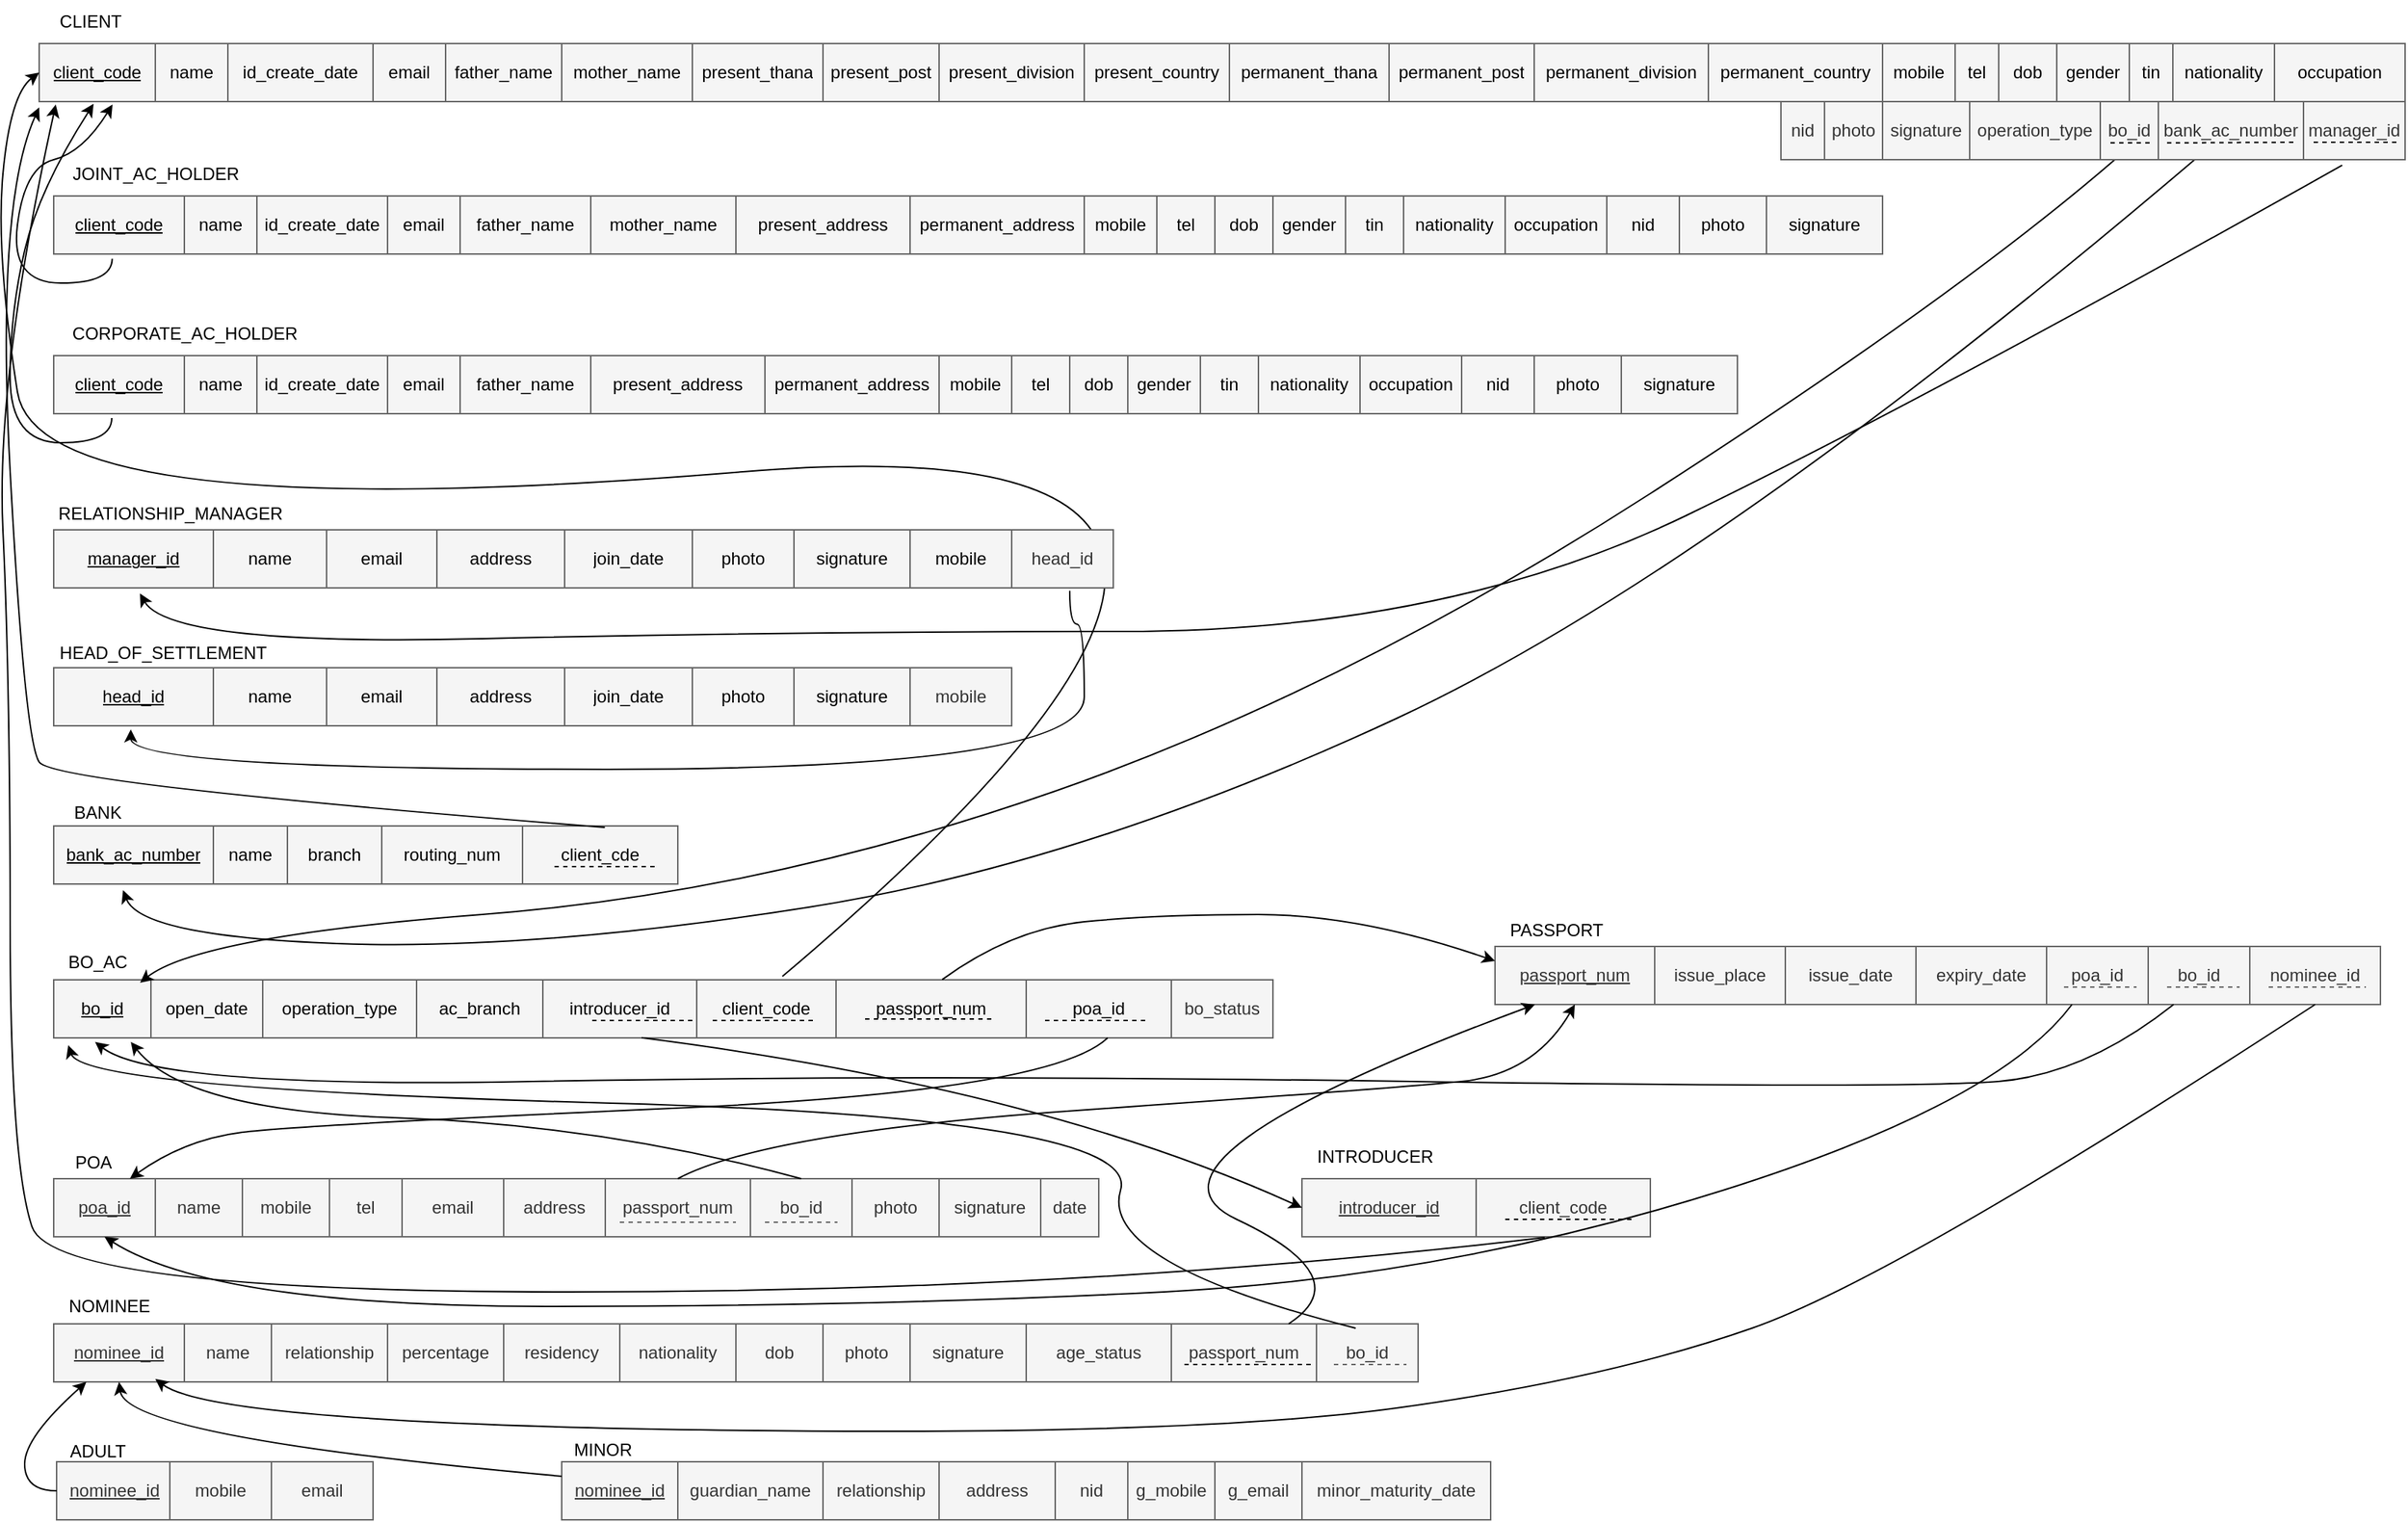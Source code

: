 <mxfile version="21.7.2" type="device">
  <diagram name="Page-1" id="oxK1FpHOTDMpUzDTjFTG">
    <mxGraphModel dx="2497" dy="861" grid="1" gridSize="10" guides="1" tooltips="1" connect="1" arrows="1" fold="1" page="1" pageScale="1" pageWidth="850" pageHeight="1100" math="0" shadow="0">
      <root>
        <mxCell id="0" />
        <mxCell id="1" parent="0" />
        <mxCell id="oYCZfajTv22bk5wUYPz_-7" value="" style="shape=table;startSize=0;container=1;collapsible=0;childLayout=tableLayout;fillColor=#f5f5f5;fontColor=#333333;strokeColor=#666666;" parent="1" vertex="1">
          <mxGeometry x="-810" y="50" width="1630" height="40" as="geometry" />
        </mxCell>
        <mxCell id="oYCZfajTv22bk5wUYPz_-8" value="" style="shape=tableRow;horizontal=0;startSize=0;swimlaneHead=0;swimlaneBody=0;strokeColor=inherit;top=0;left=0;bottom=0;right=0;collapsible=0;dropTarget=0;fillColor=none;points=[[0,0.5],[1,0.5]];portConstraint=eastwest;" parent="oYCZfajTv22bk5wUYPz_-7" vertex="1">
          <mxGeometry width="1630" height="40" as="geometry" />
        </mxCell>
        <mxCell id="oYCZfajTv22bk5wUYPz_-9" value="&lt;u&gt;client_code&lt;/u&gt;" style="shape=partialRectangle;html=1;whiteSpace=wrap;connectable=0;strokeColor=inherit;overflow=hidden;fillColor=none;top=0;left=0;bottom=0;right=0;pointerEvents=1;" parent="oYCZfajTv22bk5wUYPz_-8" vertex="1">
          <mxGeometry width="80" height="40" as="geometry">
            <mxRectangle width="80" height="40" as="alternateBounds" />
          </mxGeometry>
        </mxCell>
        <mxCell id="oYCZfajTv22bk5wUYPz_-10" value="name" style="shape=partialRectangle;html=1;whiteSpace=wrap;connectable=0;strokeColor=inherit;overflow=hidden;fillColor=none;top=0;left=0;bottom=0;right=0;pointerEvents=1;" parent="oYCZfajTv22bk5wUYPz_-8" vertex="1">
          <mxGeometry x="80" width="50" height="40" as="geometry">
            <mxRectangle width="50" height="40" as="alternateBounds" />
          </mxGeometry>
        </mxCell>
        <mxCell id="oYCZfajTv22bk5wUYPz_-11" value="id_create_date" style="shape=partialRectangle;html=1;whiteSpace=wrap;connectable=0;strokeColor=inherit;overflow=hidden;fillColor=none;top=0;left=0;bottom=0;right=0;pointerEvents=1;" parent="oYCZfajTv22bk5wUYPz_-8" vertex="1">
          <mxGeometry x="130" width="100" height="40" as="geometry">
            <mxRectangle width="100" height="40" as="alternateBounds" />
          </mxGeometry>
        </mxCell>
        <mxCell id="oYCZfajTv22bk5wUYPz_-12" value="email" style="shape=partialRectangle;html=1;whiteSpace=wrap;connectable=0;strokeColor=inherit;overflow=hidden;fillColor=none;top=0;left=0;bottom=0;right=0;pointerEvents=1;" parent="oYCZfajTv22bk5wUYPz_-8" vertex="1">
          <mxGeometry x="230" width="50" height="40" as="geometry">
            <mxRectangle width="50" height="40" as="alternateBounds" />
          </mxGeometry>
        </mxCell>
        <mxCell id="oYCZfajTv22bk5wUYPz_-13" value="father_name" style="shape=partialRectangle;html=1;whiteSpace=wrap;connectable=0;strokeColor=inherit;overflow=hidden;fillColor=none;top=0;left=0;bottom=0;right=0;pointerEvents=1;" parent="oYCZfajTv22bk5wUYPz_-8" vertex="1">
          <mxGeometry x="280" width="80" height="40" as="geometry">
            <mxRectangle width="80" height="40" as="alternateBounds" />
          </mxGeometry>
        </mxCell>
        <mxCell id="oYCZfajTv22bk5wUYPz_-14" value="mother_name" style="shape=partialRectangle;html=1;whiteSpace=wrap;connectable=0;strokeColor=inherit;overflow=hidden;fillColor=none;top=0;left=0;bottom=0;right=0;pointerEvents=1;" parent="oYCZfajTv22bk5wUYPz_-8" vertex="1">
          <mxGeometry x="360" width="90" height="40" as="geometry">
            <mxRectangle width="90" height="40" as="alternateBounds" />
          </mxGeometry>
        </mxCell>
        <mxCell id="oYCZfajTv22bk5wUYPz_-15" value="present_thana" style="shape=partialRectangle;html=1;whiteSpace=wrap;connectable=0;strokeColor=inherit;overflow=hidden;fillColor=none;top=0;left=0;bottom=0;right=0;pointerEvents=1;" parent="oYCZfajTv22bk5wUYPz_-8" vertex="1">
          <mxGeometry x="450" width="90" height="40" as="geometry">
            <mxRectangle width="90" height="40" as="alternateBounds" />
          </mxGeometry>
        </mxCell>
        <mxCell id="3AwoEfTx26ynnq3Ft3Jd-2" value="present_post" style="shape=partialRectangle;html=1;whiteSpace=wrap;connectable=0;strokeColor=inherit;overflow=hidden;fillColor=none;top=0;left=0;bottom=0;right=0;pointerEvents=1;" parent="oYCZfajTv22bk5wUYPz_-8" vertex="1">
          <mxGeometry x="540" width="80" height="40" as="geometry">
            <mxRectangle width="80" height="40" as="alternateBounds" />
          </mxGeometry>
        </mxCell>
        <mxCell id="3AwoEfTx26ynnq3Ft3Jd-4" value="present_division" style="shape=partialRectangle;html=1;whiteSpace=wrap;connectable=0;strokeColor=inherit;overflow=hidden;fillColor=none;top=0;left=0;bottom=0;right=0;pointerEvents=1;" parent="oYCZfajTv22bk5wUYPz_-8" vertex="1">
          <mxGeometry x="620" width="100" height="40" as="geometry">
            <mxRectangle width="100" height="40" as="alternateBounds" />
          </mxGeometry>
        </mxCell>
        <mxCell id="3AwoEfTx26ynnq3Ft3Jd-5" value="present_country" style="shape=partialRectangle;html=1;whiteSpace=wrap;connectable=0;strokeColor=inherit;overflow=hidden;fillColor=none;top=0;left=0;bottom=0;right=0;pointerEvents=1;" parent="oYCZfajTv22bk5wUYPz_-8" vertex="1">
          <mxGeometry x="720" width="100" height="40" as="geometry">
            <mxRectangle width="100" height="40" as="alternateBounds" />
          </mxGeometry>
        </mxCell>
        <mxCell id="oYCZfajTv22bk5wUYPz_-16" value="permanent_thana" style="shape=partialRectangle;html=1;whiteSpace=wrap;connectable=0;strokeColor=inherit;overflow=hidden;fillColor=none;top=0;left=0;bottom=0;right=0;pointerEvents=1;" parent="oYCZfajTv22bk5wUYPz_-8" vertex="1">
          <mxGeometry x="820" width="110" height="40" as="geometry">
            <mxRectangle width="110" height="40" as="alternateBounds" />
          </mxGeometry>
        </mxCell>
        <mxCell id="3AwoEfTx26ynnq3Ft3Jd-8" value="permanent_post" style="shape=partialRectangle;html=1;whiteSpace=wrap;connectable=0;strokeColor=inherit;overflow=hidden;fillColor=none;top=0;left=0;bottom=0;right=0;pointerEvents=1;" parent="oYCZfajTv22bk5wUYPz_-8" vertex="1">
          <mxGeometry x="930" width="100" height="40" as="geometry">
            <mxRectangle width="100" height="40" as="alternateBounds" />
          </mxGeometry>
        </mxCell>
        <mxCell id="3AwoEfTx26ynnq3Ft3Jd-7" value="permanent_division" style="shape=partialRectangle;html=1;whiteSpace=wrap;connectable=0;strokeColor=inherit;overflow=hidden;fillColor=none;top=0;left=0;bottom=0;right=0;pointerEvents=1;" parent="oYCZfajTv22bk5wUYPz_-8" vertex="1">
          <mxGeometry x="1030" width="120" height="40" as="geometry">
            <mxRectangle width="120" height="40" as="alternateBounds" />
          </mxGeometry>
        </mxCell>
        <mxCell id="3AwoEfTx26ynnq3Ft3Jd-6" value="permanent_country" style="shape=partialRectangle;html=1;whiteSpace=wrap;connectable=0;strokeColor=inherit;overflow=hidden;fillColor=none;top=0;left=0;bottom=0;right=0;pointerEvents=1;" parent="oYCZfajTv22bk5wUYPz_-8" vertex="1">
          <mxGeometry x="1150" width="120" height="40" as="geometry">
            <mxRectangle width="120" height="40" as="alternateBounds" />
          </mxGeometry>
        </mxCell>
        <mxCell id="oYCZfajTv22bk5wUYPz_-17" value="mobile" style="shape=partialRectangle;html=1;whiteSpace=wrap;connectable=0;strokeColor=inherit;overflow=hidden;fillColor=none;top=0;left=0;bottom=0;right=0;pointerEvents=1;" parent="oYCZfajTv22bk5wUYPz_-8" vertex="1">
          <mxGeometry x="1270" width="50" height="40" as="geometry">
            <mxRectangle width="50" height="40" as="alternateBounds" />
          </mxGeometry>
        </mxCell>
        <mxCell id="oYCZfajTv22bk5wUYPz_-18" value="tel" style="shape=partialRectangle;html=1;whiteSpace=wrap;connectable=0;strokeColor=inherit;overflow=hidden;fillColor=none;top=0;left=0;bottom=0;right=0;pointerEvents=1;" parent="oYCZfajTv22bk5wUYPz_-8" vertex="1">
          <mxGeometry x="1320" width="30" height="40" as="geometry">
            <mxRectangle width="30" height="40" as="alternateBounds" />
          </mxGeometry>
        </mxCell>
        <mxCell id="oYCZfajTv22bk5wUYPz_-19" value="dob" style="shape=partialRectangle;html=1;whiteSpace=wrap;connectable=0;strokeColor=inherit;overflow=hidden;fillColor=none;top=0;left=0;bottom=0;right=0;pointerEvents=1;" parent="oYCZfajTv22bk5wUYPz_-8" vertex="1">
          <mxGeometry x="1350" width="40" height="40" as="geometry">
            <mxRectangle width="40" height="40" as="alternateBounds" />
          </mxGeometry>
        </mxCell>
        <mxCell id="oYCZfajTv22bk5wUYPz_-20" value="gender" style="shape=partialRectangle;html=1;whiteSpace=wrap;connectable=0;strokeColor=inherit;overflow=hidden;fillColor=none;top=0;left=0;bottom=0;right=0;pointerEvents=1;" parent="oYCZfajTv22bk5wUYPz_-8" vertex="1">
          <mxGeometry x="1390" width="50" height="40" as="geometry">
            <mxRectangle width="50" height="40" as="alternateBounds" />
          </mxGeometry>
        </mxCell>
        <mxCell id="oYCZfajTv22bk5wUYPz_-21" value="tin" style="shape=partialRectangle;html=1;whiteSpace=wrap;connectable=0;strokeColor=inherit;overflow=hidden;fillColor=none;top=0;left=0;bottom=0;right=0;pointerEvents=1;" parent="oYCZfajTv22bk5wUYPz_-8" vertex="1">
          <mxGeometry x="1440" width="30" height="40" as="geometry">
            <mxRectangle width="30" height="40" as="alternateBounds" />
          </mxGeometry>
        </mxCell>
        <mxCell id="oYCZfajTv22bk5wUYPz_-22" value="nationality" style="shape=partialRectangle;html=1;whiteSpace=wrap;connectable=0;strokeColor=inherit;overflow=hidden;fillColor=none;top=0;left=0;bottom=0;right=0;pointerEvents=1;" parent="oYCZfajTv22bk5wUYPz_-8" vertex="1">
          <mxGeometry x="1470" width="70" height="40" as="geometry">
            <mxRectangle width="70" height="40" as="alternateBounds" />
          </mxGeometry>
        </mxCell>
        <mxCell id="oYCZfajTv22bk5wUYPz_-23" value="occupation" style="shape=partialRectangle;html=1;whiteSpace=wrap;connectable=0;strokeColor=inherit;overflow=hidden;fillColor=none;top=0;left=0;bottom=0;right=0;pointerEvents=1;" parent="oYCZfajTv22bk5wUYPz_-8" vertex="1">
          <mxGeometry x="1540" width="90" height="40" as="geometry">
            <mxRectangle width="90" height="40" as="alternateBounds" />
          </mxGeometry>
        </mxCell>
        <mxCell id="oYCZfajTv22bk5wUYPz_-28" value="CLIENT" style="text;html=1;align=center;verticalAlign=middle;resizable=0;points=[];autosize=1;strokeColor=none;fillColor=none;" parent="1" vertex="1">
          <mxGeometry x="-810" y="20" width="70" height="30" as="geometry" />
        </mxCell>
        <mxCell id="CaH6MLlr3w6qB_pdMVhU-39" value="" style="shape=table;startSize=0;container=1;collapsible=0;childLayout=tableLayout;fillColor=#f5f5f5;fontColor=#333333;strokeColor=#666666;" parent="1" vertex="1">
          <mxGeometry x="-800" y="155" width="1260" height="40" as="geometry" />
        </mxCell>
        <mxCell id="CaH6MLlr3w6qB_pdMVhU-40" value="" style="shape=tableRow;horizontal=0;startSize=0;swimlaneHead=0;swimlaneBody=0;strokeColor=inherit;top=0;left=0;bottom=0;right=0;collapsible=0;dropTarget=0;fillColor=none;points=[[0,0.5],[1,0.5]];portConstraint=eastwest;" parent="CaH6MLlr3w6qB_pdMVhU-39" vertex="1">
          <mxGeometry width="1260" height="40" as="geometry" />
        </mxCell>
        <mxCell id="CaH6MLlr3w6qB_pdMVhU-41" value="&lt;u&gt;client_code&lt;/u&gt;" style="shape=partialRectangle;html=1;whiteSpace=wrap;connectable=0;strokeColor=inherit;overflow=hidden;fillColor=none;top=0;left=0;bottom=0;right=0;pointerEvents=1;" parent="CaH6MLlr3w6qB_pdMVhU-40" vertex="1">
          <mxGeometry width="90" height="40" as="geometry">
            <mxRectangle width="90" height="40" as="alternateBounds" />
          </mxGeometry>
        </mxCell>
        <mxCell id="CaH6MLlr3w6qB_pdMVhU-42" value="name" style="shape=partialRectangle;html=1;whiteSpace=wrap;connectable=0;strokeColor=inherit;overflow=hidden;fillColor=none;top=0;left=0;bottom=0;right=0;pointerEvents=1;" parent="CaH6MLlr3w6qB_pdMVhU-40" vertex="1">
          <mxGeometry x="90" width="50" height="40" as="geometry">
            <mxRectangle width="50" height="40" as="alternateBounds" />
          </mxGeometry>
        </mxCell>
        <mxCell id="CaH6MLlr3w6qB_pdMVhU-43" value="id_create_date" style="shape=partialRectangle;html=1;whiteSpace=wrap;connectable=0;strokeColor=inherit;overflow=hidden;fillColor=none;top=0;left=0;bottom=0;right=0;pointerEvents=1;" parent="CaH6MLlr3w6qB_pdMVhU-40" vertex="1">
          <mxGeometry x="140" width="90" height="40" as="geometry">
            <mxRectangle width="90" height="40" as="alternateBounds" />
          </mxGeometry>
        </mxCell>
        <mxCell id="CaH6MLlr3w6qB_pdMVhU-44" value="email" style="shape=partialRectangle;html=1;whiteSpace=wrap;connectable=0;strokeColor=inherit;overflow=hidden;fillColor=none;top=0;left=0;bottom=0;right=0;pointerEvents=1;" parent="CaH6MLlr3w6qB_pdMVhU-40" vertex="1">
          <mxGeometry x="230" width="50" height="40" as="geometry">
            <mxRectangle width="50" height="40" as="alternateBounds" />
          </mxGeometry>
        </mxCell>
        <mxCell id="CaH6MLlr3w6qB_pdMVhU-45" value="father_name" style="shape=partialRectangle;html=1;whiteSpace=wrap;connectable=0;strokeColor=inherit;overflow=hidden;fillColor=none;top=0;left=0;bottom=0;right=0;pointerEvents=1;" parent="CaH6MLlr3w6qB_pdMVhU-40" vertex="1">
          <mxGeometry x="280" width="90" height="40" as="geometry">
            <mxRectangle width="90" height="40" as="alternateBounds" />
          </mxGeometry>
        </mxCell>
        <mxCell id="CaH6MLlr3w6qB_pdMVhU-46" value="mother_name" style="shape=partialRectangle;html=1;whiteSpace=wrap;connectable=0;strokeColor=inherit;overflow=hidden;fillColor=none;top=0;left=0;bottom=0;right=0;pointerEvents=1;" parent="CaH6MLlr3w6qB_pdMVhU-40" vertex="1">
          <mxGeometry x="370" width="100" height="40" as="geometry">
            <mxRectangle width="100" height="40" as="alternateBounds" />
          </mxGeometry>
        </mxCell>
        <mxCell id="CaH6MLlr3w6qB_pdMVhU-47" value="present_address" style="shape=partialRectangle;html=1;whiteSpace=wrap;connectable=0;strokeColor=inherit;overflow=hidden;fillColor=none;top=0;left=0;bottom=0;right=0;pointerEvents=1;" parent="CaH6MLlr3w6qB_pdMVhU-40" vertex="1">
          <mxGeometry x="470" width="120" height="40" as="geometry">
            <mxRectangle width="120" height="40" as="alternateBounds" />
          </mxGeometry>
        </mxCell>
        <mxCell id="CaH6MLlr3w6qB_pdMVhU-48" value="permanent_address" style="shape=partialRectangle;html=1;whiteSpace=wrap;connectable=0;strokeColor=inherit;overflow=hidden;fillColor=none;top=0;left=0;bottom=0;right=0;pointerEvents=1;" parent="CaH6MLlr3w6qB_pdMVhU-40" vertex="1">
          <mxGeometry x="590" width="120" height="40" as="geometry">
            <mxRectangle width="120" height="40" as="alternateBounds" />
          </mxGeometry>
        </mxCell>
        <mxCell id="CaH6MLlr3w6qB_pdMVhU-49" value="mobile" style="shape=partialRectangle;html=1;whiteSpace=wrap;connectable=0;strokeColor=inherit;overflow=hidden;fillColor=none;top=0;left=0;bottom=0;right=0;pointerEvents=1;" parent="CaH6MLlr3w6qB_pdMVhU-40" vertex="1">
          <mxGeometry x="710" width="50" height="40" as="geometry">
            <mxRectangle width="50" height="40" as="alternateBounds" />
          </mxGeometry>
        </mxCell>
        <mxCell id="CaH6MLlr3w6qB_pdMVhU-50" value="tel" style="shape=partialRectangle;html=1;whiteSpace=wrap;connectable=0;strokeColor=inherit;overflow=hidden;fillColor=none;top=0;left=0;bottom=0;right=0;pointerEvents=1;" parent="CaH6MLlr3w6qB_pdMVhU-40" vertex="1">
          <mxGeometry x="760" width="40" height="40" as="geometry">
            <mxRectangle width="40" height="40" as="alternateBounds" />
          </mxGeometry>
        </mxCell>
        <mxCell id="CaH6MLlr3w6qB_pdMVhU-51" value="dob" style="shape=partialRectangle;html=1;whiteSpace=wrap;connectable=0;strokeColor=inherit;overflow=hidden;fillColor=none;top=0;left=0;bottom=0;right=0;pointerEvents=1;" parent="CaH6MLlr3w6qB_pdMVhU-40" vertex="1">
          <mxGeometry x="800" width="40" height="40" as="geometry">
            <mxRectangle width="40" height="40" as="alternateBounds" />
          </mxGeometry>
        </mxCell>
        <mxCell id="CaH6MLlr3w6qB_pdMVhU-52" value="gender" style="shape=partialRectangle;html=1;whiteSpace=wrap;connectable=0;strokeColor=inherit;overflow=hidden;fillColor=none;top=0;left=0;bottom=0;right=0;pointerEvents=1;" parent="CaH6MLlr3w6qB_pdMVhU-40" vertex="1">
          <mxGeometry x="840" width="50" height="40" as="geometry">
            <mxRectangle width="50" height="40" as="alternateBounds" />
          </mxGeometry>
        </mxCell>
        <mxCell id="CaH6MLlr3w6qB_pdMVhU-53" value="tin" style="shape=partialRectangle;html=1;whiteSpace=wrap;connectable=0;strokeColor=inherit;overflow=hidden;fillColor=none;top=0;left=0;bottom=0;right=0;pointerEvents=1;" parent="CaH6MLlr3w6qB_pdMVhU-40" vertex="1">
          <mxGeometry x="890" width="40" height="40" as="geometry">
            <mxRectangle width="40" height="40" as="alternateBounds" />
          </mxGeometry>
        </mxCell>
        <mxCell id="CaH6MLlr3w6qB_pdMVhU-54" value="nationality" style="shape=partialRectangle;html=1;whiteSpace=wrap;connectable=0;strokeColor=inherit;overflow=hidden;fillColor=none;top=0;left=0;bottom=0;right=0;pointerEvents=1;" parent="CaH6MLlr3w6qB_pdMVhU-40" vertex="1">
          <mxGeometry x="930" width="70" height="40" as="geometry">
            <mxRectangle width="70" height="40" as="alternateBounds" />
          </mxGeometry>
        </mxCell>
        <mxCell id="CaH6MLlr3w6qB_pdMVhU-55" value="occupation" style="shape=partialRectangle;html=1;whiteSpace=wrap;connectable=0;strokeColor=inherit;overflow=hidden;fillColor=none;top=0;left=0;bottom=0;right=0;pointerEvents=1;" parent="CaH6MLlr3w6qB_pdMVhU-40" vertex="1">
          <mxGeometry x="1000" width="70" height="40" as="geometry">
            <mxRectangle width="70" height="40" as="alternateBounds" />
          </mxGeometry>
        </mxCell>
        <mxCell id="CaH6MLlr3w6qB_pdMVhU-56" value="nid" style="shape=partialRectangle;html=1;whiteSpace=wrap;connectable=0;strokeColor=inherit;overflow=hidden;fillColor=none;top=0;left=0;bottom=0;right=0;pointerEvents=1;" parent="CaH6MLlr3w6qB_pdMVhU-40" vertex="1">
          <mxGeometry x="1070" width="50" height="40" as="geometry">
            <mxRectangle width="50" height="40" as="alternateBounds" />
          </mxGeometry>
        </mxCell>
        <mxCell id="CaH6MLlr3w6qB_pdMVhU-57" value="photo" style="shape=partialRectangle;html=1;whiteSpace=wrap;connectable=0;strokeColor=inherit;overflow=hidden;fillColor=none;top=0;left=0;bottom=0;right=0;pointerEvents=1;" parent="CaH6MLlr3w6qB_pdMVhU-40" vertex="1">
          <mxGeometry x="1120" width="60" height="40" as="geometry">
            <mxRectangle width="60" height="40" as="alternateBounds" />
          </mxGeometry>
        </mxCell>
        <mxCell id="CaH6MLlr3w6qB_pdMVhU-58" value="signature" style="shape=partialRectangle;html=1;whiteSpace=wrap;connectable=0;strokeColor=inherit;overflow=hidden;fillColor=none;top=0;left=0;bottom=0;right=0;pointerEvents=1;" parent="CaH6MLlr3w6qB_pdMVhU-40" vertex="1">
          <mxGeometry x="1180" width="80" height="40" as="geometry">
            <mxRectangle width="80" height="40" as="alternateBounds" />
          </mxGeometry>
        </mxCell>
        <mxCell id="CaH6MLlr3w6qB_pdMVhU-63" value="JOINT_AC_HOLDER" style="text;html=1;align=center;verticalAlign=middle;resizable=0;points=[];autosize=1;strokeColor=none;fillColor=none;" parent="1" vertex="1">
          <mxGeometry x="-800" y="125" width="140" height="30" as="geometry" />
        </mxCell>
        <mxCell id="CaH6MLlr3w6qB_pdMVhU-65" value="" style="shape=table;startSize=0;container=1;collapsible=0;childLayout=tableLayout;fillColor=#f5f5f5;fontColor=#333333;strokeColor=#666666;" parent="1" vertex="1">
          <mxGeometry x="-800" y="265" width="1160" height="40" as="geometry" />
        </mxCell>
        <mxCell id="CaH6MLlr3w6qB_pdMVhU-66" value="" style="shape=tableRow;horizontal=0;startSize=0;swimlaneHead=0;swimlaneBody=0;strokeColor=inherit;top=0;left=0;bottom=0;right=0;collapsible=0;dropTarget=0;fillColor=none;points=[[0,0.5],[1,0.5]];portConstraint=eastwest;" parent="CaH6MLlr3w6qB_pdMVhU-65" vertex="1">
          <mxGeometry width="1160" height="40" as="geometry" />
        </mxCell>
        <mxCell id="CaH6MLlr3w6qB_pdMVhU-67" value="&lt;u&gt;client_code&lt;/u&gt;" style="shape=partialRectangle;html=1;whiteSpace=wrap;connectable=0;strokeColor=inherit;overflow=hidden;fillColor=none;top=0;left=0;bottom=0;right=0;pointerEvents=1;" parent="CaH6MLlr3w6qB_pdMVhU-66" vertex="1">
          <mxGeometry width="90" height="40" as="geometry">
            <mxRectangle width="90" height="40" as="alternateBounds" />
          </mxGeometry>
        </mxCell>
        <mxCell id="CaH6MLlr3w6qB_pdMVhU-68" value="name" style="shape=partialRectangle;html=1;whiteSpace=wrap;connectable=0;strokeColor=inherit;overflow=hidden;fillColor=none;top=0;left=0;bottom=0;right=0;pointerEvents=1;" parent="CaH6MLlr3w6qB_pdMVhU-66" vertex="1">
          <mxGeometry x="90" width="50" height="40" as="geometry">
            <mxRectangle width="50" height="40" as="alternateBounds" />
          </mxGeometry>
        </mxCell>
        <mxCell id="CaH6MLlr3w6qB_pdMVhU-69" value="id_create_date" style="shape=partialRectangle;html=1;whiteSpace=wrap;connectable=0;strokeColor=inherit;overflow=hidden;fillColor=none;top=0;left=0;bottom=0;right=0;pointerEvents=1;" parent="CaH6MLlr3w6qB_pdMVhU-66" vertex="1">
          <mxGeometry x="140" width="90" height="40" as="geometry">
            <mxRectangle width="90" height="40" as="alternateBounds" />
          </mxGeometry>
        </mxCell>
        <mxCell id="CaH6MLlr3w6qB_pdMVhU-70" value="email" style="shape=partialRectangle;html=1;whiteSpace=wrap;connectable=0;strokeColor=inherit;overflow=hidden;fillColor=none;top=0;left=0;bottom=0;right=0;pointerEvents=1;" parent="CaH6MLlr3w6qB_pdMVhU-66" vertex="1">
          <mxGeometry x="230" width="50" height="40" as="geometry">
            <mxRectangle width="50" height="40" as="alternateBounds" />
          </mxGeometry>
        </mxCell>
        <mxCell id="CaH6MLlr3w6qB_pdMVhU-71" value="father_name" style="shape=partialRectangle;html=1;whiteSpace=wrap;connectable=0;strokeColor=inherit;overflow=hidden;fillColor=none;top=0;left=0;bottom=0;right=0;pointerEvents=1;" parent="CaH6MLlr3w6qB_pdMVhU-66" vertex="1">
          <mxGeometry x="280" width="90" height="40" as="geometry">
            <mxRectangle width="90" height="40" as="alternateBounds" />
          </mxGeometry>
        </mxCell>
        <mxCell id="CaH6MLlr3w6qB_pdMVhU-73" value="present_address" style="shape=partialRectangle;html=1;whiteSpace=wrap;connectable=0;strokeColor=inherit;overflow=hidden;fillColor=none;top=0;left=0;bottom=0;right=0;pointerEvents=1;" parent="CaH6MLlr3w6qB_pdMVhU-66" vertex="1">
          <mxGeometry x="370" width="120" height="40" as="geometry">
            <mxRectangle width="120" height="40" as="alternateBounds" />
          </mxGeometry>
        </mxCell>
        <mxCell id="CaH6MLlr3w6qB_pdMVhU-74" value="permanent_address" style="shape=partialRectangle;html=1;whiteSpace=wrap;connectable=0;strokeColor=inherit;overflow=hidden;fillColor=none;top=0;left=0;bottom=0;right=0;pointerEvents=1;" parent="CaH6MLlr3w6qB_pdMVhU-66" vertex="1">
          <mxGeometry x="490" width="120" height="40" as="geometry">
            <mxRectangle width="120" height="40" as="alternateBounds" />
          </mxGeometry>
        </mxCell>
        <mxCell id="CaH6MLlr3w6qB_pdMVhU-75" value="mobile" style="shape=partialRectangle;html=1;whiteSpace=wrap;connectable=0;strokeColor=inherit;overflow=hidden;fillColor=none;top=0;left=0;bottom=0;right=0;pointerEvents=1;" parent="CaH6MLlr3w6qB_pdMVhU-66" vertex="1">
          <mxGeometry x="610" width="50" height="40" as="geometry">
            <mxRectangle width="50" height="40" as="alternateBounds" />
          </mxGeometry>
        </mxCell>
        <mxCell id="CaH6MLlr3w6qB_pdMVhU-76" value="tel" style="shape=partialRectangle;html=1;whiteSpace=wrap;connectable=0;strokeColor=inherit;overflow=hidden;fillColor=none;top=0;left=0;bottom=0;right=0;pointerEvents=1;" parent="CaH6MLlr3w6qB_pdMVhU-66" vertex="1">
          <mxGeometry x="660" width="40" height="40" as="geometry">
            <mxRectangle width="40" height="40" as="alternateBounds" />
          </mxGeometry>
        </mxCell>
        <mxCell id="CaH6MLlr3w6qB_pdMVhU-77" value="dob" style="shape=partialRectangle;html=1;whiteSpace=wrap;connectable=0;strokeColor=inherit;overflow=hidden;fillColor=none;top=0;left=0;bottom=0;right=0;pointerEvents=1;" parent="CaH6MLlr3w6qB_pdMVhU-66" vertex="1">
          <mxGeometry x="700" width="40" height="40" as="geometry">
            <mxRectangle width="40" height="40" as="alternateBounds" />
          </mxGeometry>
        </mxCell>
        <mxCell id="CaH6MLlr3w6qB_pdMVhU-78" value="gender" style="shape=partialRectangle;html=1;whiteSpace=wrap;connectable=0;strokeColor=inherit;overflow=hidden;fillColor=none;top=0;left=0;bottom=0;right=0;pointerEvents=1;" parent="CaH6MLlr3w6qB_pdMVhU-66" vertex="1">
          <mxGeometry x="740" width="50" height="40" as="geometry">
            <mxRectangle width="50" height="40" as="alternateBounds" />
          </mxGeometry>
        </mxCell>
        <mxCell id="CaH6MLlr3w6qB_pdMVhU-79" value="tin" style="shape=partialRectangle;html=1;whiteSpace=wrap;connectable=0;strokeColor=inherit;overflow=hidden;fillColor=none;top=0;left=0;bottom=0;right=0;pointerEvents=1;" parent="CaH6MLlr3w6qB_pdMVhU-66" vertex="1">
          <mxGeometry x="790" width="40" height="40" as="geometry">
            <mxRectangle width="40" height="40" as="alternateBounds" />
          </mxGeometry>
        </mxCell>
        <mxCell id="CaH6MLlr3w6qB_pdMVhU-80" value="nationality" style="shape=partialRectangle;html=1;whiteSpace=wrap;connectable=0;strokeColor=inherit;overflow=hidden;fillColor=none;top=0;left=0;bottom=0;right=0;pointerEvents=1;" parent="CaH6MLlr3w6qB_pdMVhU-66" vertex="1">
          <mxGeometry x="830" width="70" height="40" as="geometry">
            <mxRectangle width="70" height="40" as="alternateBounds" />
          </mxGeometry>
        </mxCell>
        <mxCell id="CaH6MLlr3w6qB_pdMVhU-81" value="occupation" style="shape=partialRectangle;html=1;whiteSpace=wrap;connectable=0;strokeColor=inherit;overflow=hidden;fillColor=none;top=0;left=0;bottom=0;right=0;pointerEvents=1;" parent="CaH6MLlr3w6qB_pdMVhU-66" vertex="1">
          <mxGeometry x="900" width="70" height="40" as="geometry">
            <mxRectangle width="70" height="40" as="alternateBounds" />
          </mxGeometry>
        </mxCell>
        <mxCell id="CaH6MLlr3w6qB_pdMVhU-82" value="nid" style="shape=partialRectangle;html=1;whiteSpace=wrap;connectable=0;strokeColor=inherit;overflow=hidden;fillColor=none;top=0;left=0;bottom=0;right=0;pointerEvents=1;" parent="CaH6MLlr3w6qB_pdMVhU-66" vertex="1">
          <mxGeometry x="970" width="50" height="40" as="geometry">
            <mxRectangle width="50" height="40" as="alternateBounds" />
          </mxGeometry>
        </mxCell>
        <mxCell id="CaH6MLlr3w6qB_pdMVhU-83" value="photo" style="shape=partialRectangle;html=1;whiteSpace=wrap;connectable=0;strokeColor=inherit;overflow=hidden;fillColor=none;top=0;left=0;bottom=0;right=0;pointerEvents=1;" parent="CaH6MLlr3w6qB_pdMVhU-66" vertex="1">
          <mxGeometry x="1020" width="60" height="40" as="geometry">
            <mxRectangle width="60" height="40" as="alternateBounds" />
          </mxGeometry>
        </mxCell>
        <mxCell id="CaH6MLlr3w6qB_pdMVhU-84" value="signature" style="shape=partialRectangle;html=1;whiteSpace=wrap;connectable=0;strokeColor=inherit;overflow=hidden;fillColor=none;top=0;left=0;bottom=0;right=0;pointerEvents=1;" parent="CaH6MLlr3w6qB_pdMVhU-66" vertex="1">
          <mxGeometry x="1080" width="80" height="40" as="geometry">
            <mxRectangle width="80" height="40" as="alternateBounds" />
          </mxGeometry>
        </mxCell>
        <mxCell id="CaH6MLlr3w6qB_pdMVhU-85" value="CORPORATE_AC_HOLDER" style="text;html=1;align=center;verticalAlign=middle;resizable=0;points=[];autosize=1;strokeColor=none;fillColor=none;" parent="1" vertex="1">
          <mxGeometry x="-800" y="235" width="180" height="30" as="geometry" />
        </mxCell>
        <mxCell id="CaH6MLlr3w6qB_pdMVhU-86" value="" style="shape=table;startSize=0;container=1;collapsible=0;childLayout=tableLayout;fillColor=#f5f5f5;fontColor=#333333;strokeColor=#666666;" parent="1" vertex="1">
          <mxGeometry x="-800" y="385" width="660" height="40" as="geometry" />
        </mxCell>
        <mxCell id="CaH6MLlr3w6qB_pdMVhU-87" value="" style="shape=tableRow;horizontal=0;startSize=0;swimlaneHead=0;swimlaneBody=0;strokeColor=inherit;top=0;left=0;bottom=0;right=0;collapsible=0;dropTarget=0;fillColor=none;points=[[0,0.5],[1,0.5]];portConstraint=eastwest;" parent="CaH6MLlr3w6qB_pdMVhU-86" vertex="1">
          <mxGeometry width="660" height="40" as="geometry" />
        </mxCell>
        <mxCell id="CaH6MLlr3w6qB_pdMVhU-88" value="&lt;u&gt;manager_id&lt;/u&gt;" style="shape=partialRectangle;html=1;whiteSpace=wrap;connectable=0;strokeColor=inherit;overflow=hidden;fillColor=none;top=0;left=0;bottom=0;right=0;pointerEvents=1;" parent="CaH6MLlr3w6qB_pdMVhU-87" vertex="1">
          <mxGeometry width="110" height="40" as="geometry">
            <mxRectangle width="110" height="40" as="alternateBounds" />
          </mxGeometry>
        </mxCell>
        <mxCell id="CaH6MLlr3w6qB_pdMVhU-89" value="name" style="shape=partialRectangle;html=1;whiteSpace=wrap;connectable=0;strokeColor=inherit;overflow=hidden;fillColor=none;top=0;left=0;bottom=0;right=0;pointerEvents=1;" parent="CaH6MLlr3w6qB_pdMVhU-87" vertex="1">
          <mxGeometry x="110" width="78" height="40" as="geometry">
            <mxRectangle width="78" height="40" as="alternateBounds" />
          </mxGeometry>
        </mxCell>
        <mxCell id="CaH6MLlr3w6qB_pdMVhU-90" value="email" style="shape=partialRectangle;html=1;whiteSpace=wrap;connectable=0;strokeColor=inherit;overflow=hidden;fillColor=none;top=0;left=0;bottom=0;right=0;pointerEvents=1;" parent="CaH6MLlr3w6qB_pdMVhU-87" vertex="1">
          <mxGeometry x="188" width="76" height="40" as="geometry">
            <mxRectangle width="76" height="40" as="alternateBounds" />
          </mxGeometry>
        </mxCell>
        <mxCell id="CaH6MLlr3w6qB_pdMVhU-91" value="address" style="shape=partialRectangle;html=1;whiteSpace=wrap;connectable=0;strokeColor=inherit;overflow=hidden;fillColor=none;top=0;left=0;bottom=0;right=0;pointerEvents=1;" parent="CaH6MLlr3w6qB_pdMVhU-87" vertex="1">
          <mxGeometry x="264" width="88" height="40" as="geometry">
            <mxRectangle width="88" height="40" as="alternateBounds" />
          </mxGeometry>
        </mxCell>
        <mxCell id="CaH6MLlr3w6qB_pdMVhU-92" value="join_date" style="shape=partialRectangle;html=1;whiteSpace=wrap;connectable=0;strokeColor=inherit;overflow=hidden;fillColor=none;top=0;left=0;bottom=0;right=0;pointerEvents=1;" parent="CaH6MLlr3w6qB_pdMVhU-87" vertex="1">
          <mxGeometry x="352" width="88" height="40" as="geometry">
            <mxRectangle width="88" height="40" as="alternateBounds" />
          </mxGeometry>
        </mxCell>
        <mxCell id="CaH6MLlr3w6qB_pdMVhU-93" value="photo" style="shape=partialRectangle;html=1;whiteSpace=wrap;connectable=0;strokeColor=inherit;overflow=hidden;fillColor=none;top=0;left=0;bottom=0;right=0;pointerEvents=1;" parent="CaH6MLlr3w6qB_pdMVhU-87" vertex="1">
          <mxGeometry x="440" width="70" height="40" as="geometry">
            <mxRectangle width="70" height="40" as="alternateBounds" />
          </mxGeometry>
        </mxCell>
        <mxCell id="CaH6MLlr3w6qB_pdMVhU-94" value="signature" style="shape=partialRectangle;html=1;whiteSpace=wrap;connectable=0;strokeColor=inherit;overflow=hidden;fillColor=none;top=0;left=0;bottom=0;right=0;pointerEvents=1;" parent="CaH6MLlr3w6qB_pdMVhU-87" vertex="1">
          <mxGeometry x="510" width="80" height="40" as="geometry">
            <mxRectangle width="80" height="40" as="alternateBounds" />
          </mxGeometry>
        </mxCell>
        <mxCell id="CaH6MLlr3w6qB_pdMVhU-95" value="mobile" style="shape=partialRectangle;html=1;whiteSpace=wrap;connectable=0;strokeColor=inherit;overflow=hidden;fillColor=none;top=0;left=0;bottom=0;right=0;pointerEvents=1;" parent="CaH6MLlr3w6qB_pdMVhU-87" vertex="1">
          <mxGeometry x="590" width="70" height="40" as="geometry">
            <mxRectangle width="70" height="40" as="alternateBounds" />
          </mxGeometry>
        </mxCell>
        <mxCell id="CaH6MLlr3w6qB_pdMVhU-96" value="RELATIONSHIP_MANAGER" style="text;html=1;align=center;verticalAlign=middle;resizable=0;points=[];autosize=1;strokeColor=none;fillColor=none;" parent="1" vertex="1">
          <mxGeometry x="-810" y="359" width="180" height="30" as="geometry" />
        </mxCell>
        <mxCell id="CaH6MLlr3w6qB_pdMVhU-97" value="" style="shape=table;startSize=0;container=1;collapsible=0;childLayout=tableLayout;fillColor=#f5f5f5;fontColor=#333333;strokeColor=#666666;" parent="1" vertex="1">
          <mxGeometry x="-800" y="480" width="590" height="40" as="geometry" />
        </mxCell>
        <mxCell id="CaH6MLlr3w6qB_pdMVhU-98" value="" style="shape=tableRow;horizontal=0;startSize=0;swimlaneHead=0;swimlaneBody=0;strokeColor=inherit;top=0;left=0;bottom=0;right=0;collapsible=0;dropTarget=0;fillColor=none;points=[[0,0.5],[1,0.5]];portConstraint=eastwest;" parent="CaH6MLlr3w6qB_pdMVhU-97" vertex="1">
          <mxGeometry width="590" height="40" as="geometry" />
        </mxCell>
        <mxCell id="CaH6MLlr3w6qB_pdMVhU-99" value="&lt;u&gt;head_id&lt;/u&gt;" style="shape=partialRectangle;html=1;whiteSpace=wrap;connectable=0;strokeColor=inherit;overflow=hidden;fillColor=none;top=0;left=0;bottom=0;right=0;pointerEvents=1;" parent="CaH6MLlr3w6qB_pdMVhU-98" vertex="1">
          <mxGeometry width="110" height="40" as="geometry">
            <mxRectangle width="110" height="40" as="alternateBounds" />
          </mxGeometry>
        </mxCell>
        <mxCell id="CaH6MLlr3w6qB_pdMVhU-100" value="name" style="shape=partialRectangle;html=1;whiteSpace=wrap;connectable=0;strokeColor=inherit;overflow=hidden;fillColor=none;top=0;left=0;bottom=0;right=0;pointerEvents=1;" parent="CaH6MLlr3w6qB_pdMVhU-98" vertex="1">
          <mxGeometry x="110" width="78" height="40" as="geometry">
            <mxRectangle width="78" height="40" as="alternateBounds" />
          </mxGeometry>
        </mxCell>
        <mxCell id="CaH6MLlr3w6qB_pdMVhU-101" value="email" style="shape=partialRectangle;html=1;whiteSpace=wrap;connectable=0;strokeColor=inherit;overflow=hidden;fillColor=none;top=0;left=0;bottom=0;right=0;pointerEvents=1;" parent="CaH6MLlr3w6qB_pdMVhU-98" vertex="1">
          <mxGeometry x="188" width="76" height="40" as="geometry">
            <mxRectangle width="76" height="40" as="alternateBounds" />
          </mxGeometry>
        </mxCell>
        <mxCell id="CaH6MLlr3w6qB_pdMVhU-102" value="address" style="shape=partialRectangle;html=1;whiteSpace=wrap;connectable=0;strokeColor=inherit;overflow=hidden;fillColor=none;top=0;left=0;bottom=0;right=0;pointerEvents=1;" parent="CaH6MLlr3w6qB_pdMVhU-98" vertex="1">
          <mxGeometry x="264" width="88" height="40" as="geometry">
            <mxRectangle width="88" height="40" as="alternateBounds" />
          </mxGeometry>
        </mxCell>
        <mxCell id="CaH6MLlr3w6qB_pdMVhU-103" value="join_date" style="shape=partialRectangle;html=1;whiteSpace=wrap;connectable=0;strokeColor=inherit;overflow=hidden;fillColor=none;top=0;left=0;bottom=0;right=0;pointerEvents=1;" parent="CaH6MLlr3w6qB_pdMVhU-98" vertex="1">
          <mxGeometry x="352" width="88" height="40" as="geometry">
            <mxRectangle width="88" height="40" as="alternateBounds" />
          </mxGeometry>
        </mxCell>
        <mxCell id="CaH6MLlr3w6qB_pdMVhU-104" value="photo" style="shape=partialRectangle;html=1;whiteSpace=wrap;connectable=0;strokeColor=inherit;overflow=hidden;fillColor=none;top=0;left=0;bottom=0;right=0;pointerEvents=1;" parent="CaH6MLlr3w6qB_pdMVhU-98" vertex="1">
          <mxGeometry x="440" width="70" height="40" as="geometry">
            <mxRectangle width="70" height="40" as="alternateBounds" />
          </mxGeometry>
        </mxCell>
        <mxCell id="CaH6MLlr3w6qB_pdMVhU-105" value="signature" style="shape=partialRectangle;html=1;whiteSpace=wrap;connectable=0;strokeColor=inherit;overflow=hidden;fillColor=none;top=0;left=0;bottom=0;right=0;pointerEvents=1;" parent="CaH6MLlr3w6qB_pdMVhU-98" vertex="1">
          <mxGeometry x="510" width="80" height="40" as="geometry">
            <mxRectangle width="80" height="40" as="alternateBounds" />
          </mxGeometry>
        </mxCell>
        <mxCell id="CaH6MLlr3w6qB_pdMVhU-107" value="" style="endArrow=none;dashed=1;html=1;rounded=0;" parent="1" edge="1">
          <mxGeometry width="50" height="50" relative="1" as="geometry">
            <mxPoint x="-128" y="413" as="sourcePoint" />
            <mxPoint x="-78" y="413" as="targetPoint" />
          </mxGeometry>
        </mxCell>
        <mxCell id="CaH6MLlr3w6qB_pdMVhU-110" style="edgeStyle=orthogonalEdgeStyle;rounded=0;orthogonalLoop=1;jettySize=auto;html=1;curved=1;entryX=0.09;entryY=1.061;entryDx=0;entryDy=0;entryPerimeter=0;" parent="1" target="CaH6MLlr3w6qB_pdMVhU-98" edge="1">
          <mxGeometry relative="1" as="geometry">
            <mxPoint x="-750" y="545" as="targetPoint" />
            <mxPoint x="-100" y="427" as="sourcePoint" />
            <Array as="points">
              <mxPoint x="-100" y="450" />
              <mxPoint x="-90" y="450" />
              <mxPoint x="-90" y="550" />
              <mxPoint x="-747" y="550" />
            </Array>
          </mxGeometry>
        </mxCell>
        <mxCell id="CaH6MLlr3w6qB_pdMVhU-113" value="" style="endArrow=classic;html=1;exitX=0.032;exitY=1.08;exitDx=0;exitDy=0;exitPerimeter=0;curved=1;entryX=0.031;entryY=1.05;entryDx=0;entryDy=0;entryPerimeter=0;" parent="1" source="CaH6MLlr3w6qB_pdMVhU-40" target="oYCZfajTv22bk5wUYPz_-8" edge="1">
          <mxGeometry width="50" height="50" relative="1" as="geometry">
            <mxPoint x="-760" y="205" as="sourcePoint" />
            <mxPoint x="-770" y="95" as="targetPoint" />
            <Array as="points">
              <mxPoint x="-760" y="215" />
              <mxPoint x="-830" y="215" />
              <mxPoint x="-820" y="135" />
              <mxPoint x="-780" y="125" />
            </Array>
          </mxGeometry>
        </mxCell>
        <mxCell id="CaH6MLlr3w6qB_pdMVhU-114" value="" style="endArrow=classic;html=1;exitX=0.032;exitY=1.08;exitDx=0;exitDy=0;exitPerimeter=0;curved=1;entryX=0.023;entryY=1.038;entryDx=0;entryDy=0;entryPerimeter=0;" parent="1" target="oYCZfajTv22bk5wUYPz_-8" edge="1">
          <mxGeometry width="50" height="50" relative="1" as="geometry">
            <mxPoint x="-760" y="308" as="sourcePoint" />
            <mxPoint x="-800" y="95" as="targetPoint" />
            <Array as="points">
              <mxPoint x="-760" y="325" />
              <mxPoint x="-830" y="325" />
              <mxPoint x="-830" y="235" />
              <mxPoint x="-810" y="150" />
            </Array>
          </mxGeometry>
        </mxCell>
        <mxCell id="CaH6MLlr3w6qB_pdMVhU-116" value="" style="endArrow=classic;html=1;exitX=0.381;exitY=1.096;exitDx=0;exitDy=0;exitPerimeter=0;curved=1;entryX=0.09;entryY=1.097;entryDx=0;entryDy=0;entryPerimeter=0;" parent="1" source="3AwoEfTx26ynnq3Ft3Jd-22" target="CaH6MLlr3w6qB_pdMVhU-87" edge="1">
          <mxGeometry width="50" height="50" relative="1" as="geometry">
            <mxPoint x="360" y="485" as="sourcePoint" />
            <mxPoint x="-740" y="455" as="targetPoint" />
            <Array as="points">
              <mxPoint x="490" y="295" />
              <mxPoint x="160" y="455" />
              <mxPoint x="-290" y="455" />
              <mxPoint x="-720" y="465" />
            </Array>
          </mxGeometry>
        </mxCell>
        <mxCell id="CaH6MLlr3w6qB_pdMVhU-117" value="HEAD_OF_SETTLEMENT" style="text;html=1;align=center;verticalAlign=middle;resizable=0;points=[];autosize=1;strokeColor=none;fillColor=none;" parent="1" vertex="1">
          <mxGeometry x="-810" y="455" width="170" height="30" as="geometry" />
        </mxCell>
        <mxCell id="CaH6MLlr3w6qB_pdMVhU-118" value="" style="shape=table;startSize=0;container=1;collapsible=0;childLayout=tableLayout;fillColor=#f5f5f5;fontColor=#333333;strokeColor=#666666;" parent="1" vertex="1">
          <mxGeometry x="-800" y="589" width="430" height="40" as="geometry" />
        </mxCell>
        <mxCell id="CaH6MLlr3w6qB_pdMVhU-119" value="" style="shape=tableRow;horizontal=0;startSize=0;swimlaneHead=0;swimlaneBody=0;strokeColor=inherit;top=0;left=0;bottom=0;right=0;collapsible=0;dropTarget=0;fillColor=none;points=[[0,0.5],[1,0.5]];portConstraint=eastwest;" parent="CaH6MLlr3w6qB_pdMVhU-118" vertex="1">
          <mxGeometry width="430" height="40" as="geometry" />
        </mxCell>
        <mxCell id="CaH6MLlr3w6qB_pdMVhU-120" value="&lt;u&gt;bank_ac_number&lt;/u&gt;" style="shape=partialRectangle;html=1;whiteSpace=wrap;connectable=0;strokeColor=inherit;overflow=hidden;fillColor=none;top=0;left=0;bottom=0;right=0;pointerEvents=1;" parent="CaH6MLlr3w6qB_pdMVhU-119" vertex="1">
          <mxGeometry width="110" height="40" as="geometry">
            <mxRectangle width="110" height="40" as="alternateBounds" />
          </mxGeometry>
        </mxCell>
        <mxCell id="CaH6MLlr3w6qB_pdMVhU-121" value="name" style="shape=partialRectangle;html=1;whiteSpace=wrap;connectable=0;strokeColor=inherit;overflow=hidden;fillColor=none;top=0;left=0;bottom=0;right=0;pointerEvents=1;" parent="CaH6MLlr3w6qB_pdMVhU-119" vertex="1">
          <mxGeometry x="110" width="51" height="40" as="geometry">
            <mxRectangle width="51" height="40" as="alternateBounds" />
          </mxGeometry>
        </mxCell>
        <mxCell id="CaH6MLlr3w6qB_pdMVhU-122" value="branch" style="shape=partialRectangle;html=1;whiteSpace=wrap;connectable=0;strokeColor=inherit;overflow=hidden;fillColor=none;top=0;left=0;bottom=0;right=0;pointerEvents=1;" parent="CaH6MLlr3w6qB_pdMVhU-119" vertex="1">
          <mxGeometry x="161" width="65" height="40" as="geometry">
            <mxRectangle width="65" height="40" as="alternateBounds" />
          </mxGeometry>
        </mxCell>
        <mxCell id="CaH6MLlr3w6qB_pdMVhU-123" value="routing_num" style="shape=partialRectangle;html=1;whiteSpace=wrap;connectable=0;strokeColor=inherit;overflow=hidden;fillColor=none;top=0;left=0;bottom=0;right=0;pointerEvents=1;" parent="CaH6MLlr3w6qB_pdMVhU-119" vertex="1">
          <mxGeometry x="226" width="97" height="40" as="geometry">
            <mxRectangle width="97" height="40" as="alternateBounds" />
          </mxGeometry>
        </mxCell>
        <mxCell id="CaH6MLlr3w6qB_pdMVhU-124" value="client_cde" style="shape=partialRectangle;html=1;whiteSpace=wrap;connectable=0;strokeColor=inherit;overflow=hidden;fillColor=none;top=0;left=0;bottom=0;right=0;pointerEvents=1;" parent="CaH6MLlr3w6qB_pdMVhU-119" vertex="1">
          <mxGeometry x="323" width="107" height="40" as="geometry">
            <mxRectangle width="107" height="40" as="alternateBounds" />
          </mxGeometry>
        </mxCell>
        <mxCell id="CaH6MLlr3w6qB_pdMVhU-125" value="BANK" style="text;html=1;align=center;verticalAlign=middle;resizable=0;points=[];autosize=1;strokeColor=none;fillColor=none;" parent="1" vertex="1">
          <mxGeometry x="-800" y="565" width="60" height="30" as="geometry" />
        </mxCell>
        <mxCell id="CaH6MLlr3w6qB_pdMVhU-127" value="" style="endArrow=none;dashed=1;html=1;rounded=0;" parent="1" edge="1">
          <mxGeometry width="50" height="50" relative="1" as="geometry">
            <mxPoint x="-455" y="617" as="sourcePoint" />
            <mxPoint x="-385" y="617" as="targetPoint" />
          </mxGeometry>
        </mxCell>
        <mxCell id="CaH6MLlr3w6qB_pdMVhU-129" value="" style="shape=table;startSize=0;container=1;collapsible=0;childLayout=tableLayout;fillColor=#f5f5f5;fontColor=#333333;strokeColor=#666666;" parent="1" vertex="1">
          <mxGeometry x="-800" y="695" width="770" height="40" as="geometry" />
        </mxCell>
        <mxCell id="CaH6MLlr3w6qB_pdMVhU-130" value="" style="shape=tableRow;horizontal=0;startSize=0;swimlaneHead=0;swimlaneBody=0;strokeColor=inherit;top=0;left=0;bottom=0;right=0;collapsible=0;dropTarget=0;fillColor=none;points=[[0,0.5],[1,0.5]];portConstraint=eastwest;" parent="CaH6MLlr3w6qB_pdMVhU-129" vertex="1">
          <mxGeometry width="770" height="40" as="geometry" />
        </mxCell>
        <mxCell id="CaH6MLlr3w6qB_pdMVhU-131" value="&lt;u&gt;bo_id&lt;/u&gt;" style="shape=partialRectangle;html=1;whiteSpace=wrap;connectable=0;strokeColor=inherit;overflow=hidden;fillColor=none;top=0;left=0;bottom=0;right=0;pointerEvents=1;" parent="CaH6MLlr3w6qB_pdMVhU-130" vertex="1">
          <mxGeometry width="67" height="40" as="geometry">
            <mxRectangle width="67" height="40" as="alternateBounds" />
          </mxGeometry>
        </mxCell>
        <mxCell id="CaH6MLlr3w6qB_pdMVhU-132" value="open_date" style="shape=partialRectangle;html=1;whiteSpace=wrap;connectable=0;strokeColor=inherit;overflow=hidden;fillColor=none;top=0;left=0;bottom=0;right=0;pointerEvents=1;" parent="CaH6MLlr3w6qB_pdMVhU-130" vertex="1">
          <mxGeometry x="67" width="77" height="40" as="geometry">
            <mxRectangle width="77" height="40" as="alternateBounds" />
          </mxGeometry>
        </mxCell>
        <mxCell id="CaH6MLlr3w6qB_pdMVhU-134" value="operation_type" style="shape=partialRectangle;html=1;whiteSpace=wrap;connectable=0;strokeColor=inherit;overflow=hidden;fillColor=none;top=0;left=0;bottom=0;right=0;pointerEvents=1;" parent="CaH6MLlr3w6qB_pdMVhU-130" vertex="1">
          <mxGeometry x="144" width="106" height="40" as="geometry">
            <mxRectangle width="106" height="40" as="alternateBounds" />
          </mxGeometry>
        </mxCell>
        <mxCell id="CaH6MLlr3w6qB_pdMVhU-135" value="ac_branch" style="shape=partialRectangle;html=1;whiteSpace=wrap;connectable=0;strokeColor=inherit;overflow=hidden;fillColor=none;top=0;left=0;bottom=0;right=0;pointerEvents=1;" parent="CaH6MLlr3w6qB_pdMVhU-130" vertex="1">
          <mxGeometry x="250" width="87" height="40" as="geometry">
            <mxRectangle width="87" height="40" as="alternateBounds" />
          </mxGeometry>
        </mxCell>
        <mxCell id="CaH6MLlr3w6qB_pdMVhU-136" value="introducer_id" style="shape=partialRectangle;html=1;whiteSpace=wrap;connectable=0;strokeColor=inherit;overflow=hidden;fillColor=none;top=0;left=0;bottom=0;right=0;pointerEvents=1;" parent="CaH6MLlr3w6qB_pdMVhU-130" vertex="1">
          <mxGeometry x="337" width="106" height="40" as="geometry">
            <mxRectangle width="106" height="40" as="alternateBounds" />
          </mxGeometry>
        </mxCell>
        <mxCell id="CaH6MLlr3w6qB_pdMVhU-137" value="client_code" style="shape=partialRectangle;html=1;whiteSpace=wrap;connectable=0;strokeColor=inherit;overflow=hidden;fillColor=none;top=0;left=0;bottom=0;right=0;pointerEvents=1;" parent="CaH6MLlr3w6qB_pdMVhU-130" vertex="1">
          <mxGeometry x="443" width="96" height="40" as="geometry">
            <mxRectangle width="96" height="40" as="alternateBounds" />
          </mxGeometry>
        </mxCell>
        <mxCell id="CaH6MLlr3w6qB_pdMVhU-138" value="passport_num" style="shape=partialRectangle;html=1;whiteSpace=wrap;connectable=0;strokeColor=inherit;overflow=hidden;fillColor=none;top=0;left=0;bottom=0;right=0;pointerEvents=1;" parent="CaH6MLlr3w6qB_pdMVhU-130" vertex="1">
          <mxGeometry x="539" width="131" height="40" as="geometry">
            <mxRectangle width="131" height="40" as="alternateBounds" />
          </mxGeometry>
        </mxCell>
        <mxCell id="CaH6MLlr3w6qB_pdMVhU-139" value="poa_id" style="shape=partialRectangle;html=1;whiteSpace=wrap;connectable=0;strokeColor=inherit;overflow=hidden;fillColor=none;top=0;left=0;bottom=0;right=0;pointerEvents=1;" parent="CaH6MLlr3w6qB_pdMVhU-130" vertex="1">
          <mxGeometry x="670" width="100" height="40" as="geometry">
            <mxRectangle width="100" height="40" as="alternateBounds" />
          </mxGeometry>
        </mxCell>
        <mxCell id="CaH6MLlr3w6qB_pdMVhU-140" value="BO_AC" style="text;html=1;align=center;verticalAlign=middle;resizable=0;points=[];autosize=1;strokeColor=none;fillColor=none;" parent="1" vertex="1">
          <mxGeometry x="-800" y="668" width="60" height="30" as="geometry" />
        </mxCell>
        <mxCell id="CaH6MLlr3w6qB_pdMVhU-141" value="" style="endArrow=none;dashed=1;html=1;rounded=0;" parent="1" edge="1">
          <mxGeometry width="50" height="50" relative="1" as="geometry">
            <mxPoint x="-429" y="723" as="sourcePoint" />
            <mxPoint x="-359" y="723" as="targetPoint" />
          </mxGeometry>
        </mxCell>
        <mxCell id="CaH6MLlr3w6qB_pdMVhU-142" value="" style="endArrow=none;dashed=1;html=1;rounded=0;" parent="1" edge="1">
          <mxGeometry width="50" height="50" relative="1" as="geometry">
            <mxPoint x="-346" y="723" as="sourcePoint" />
            <mxPoint x="-276" y="723" as="targetPoint" />
          </mxGeometry>
        </mxCell>
        <mxCell id="CaH6MLlr3w6qB_pdMVhU-143" value="" style="endArrow=none;dashed=1;html=1;rounded=0;" parent="1" edge="1">
          <mxGeometry width="50" height="50" relative="1" as="geometry">
            <mxPoint x="-241" y="722" as="sourcePoint" />
            <mxPoint x="-151" y="722" as="targetPoint" />
          </mxGeometry>
        </mxCell>
        <mxCell id="CaH6MLlr3w6qB_pdMVhU-144" value="" style="endArrow=none;dashed=1;html=1;rounded=0;" parent="1" edge="1">
          <mxGeometry width="50" height="50" relative="1" as="geometry">
            <mxPoint x="-117" y="723" as="sourcePoint" />
            <mxPoint x="-47" y="723" as="targetPoint" />
          </mxGeometry>
        </mxCell>
        <mxCell id="CaH6MLlr3w6qB_pdMVhU-145" value="&lt;u&gt;poa_id&lt;/u&gt;" style="rounded=0;whiteSpace=wrap;html=1;fillColor=#f5f5f5;fontColor=#333333;strokeColor=#666666;" parent="1" vertex="1">
          <mxGeometry x="-800" y="832" width="70" height="40" as="geometry" />
        </mxCell>
        <mxCell id="CaH6MLlr3w6qB_pdMVhU-146" value="name" style="rounded=0;whiteSpace=wrap;html=1;fillColor=#f5f5f5;fontColor=#333333;strokeColor=#666666;" parent="1" vertex="1">
          <mxGeometry x="-730" y="832" width="60" height="40" as="geometry" />
        </mxCell>
        <mxCell id="CaH6MLlr3w6qB_pdMVhU-147" value="POA" style="text;html=1;align=center;verticalAlign=middle;resizable=0;points=[];autosize=1;strokeColor=none;fillColor=none;" parent="1" vertex="1">
          <mxGeometry x="-798" y="806" width="50" height="30" as="geometry" />
        </mxCell>
        <mxCell id="CaH6MLlr3w6qB_pdMVhU-149" value="mobile" style="rounded=0;whiteSpace=wrap;html=1;fillColor=#f5f5f5;fontColor=#333333;strokeColor=#666666;" parent="1" vertex="1">
          <mxGeometry x="-670" y="832" width="60" height="40" as="geometry" />
        </mxCell>
        <mxCell id="CaH6MLlr3w6qB_pdMVhU-150" value="address" style="rounded=0;whiteSpace=wrap;html=1;fillColor=#f5f5f5;fontColor=#333333;strokeColor=#666666;" parent="1" vertex="1">
          <mxGeometry x="-490" y="832" width="70" height="40" as="geometry" />
        </mxCell>
        <mxCell id="CaH6MLlr3w6qB_pdMVhU-151" value="passport_num" style="rounded=0;whiteSpace=wrap;html=1;fillColor=#f5f5f5;fontColor=#333333;strokeColor=#666666;" parent="1" vertex="1">
          <mxGeometry x="-420" y="832" width="100" height="40" as="geometry" />
        </mxCell>
        <mxCell id="CaH6MLlr3w6qB_pdMVhU-152" value="&lt;u&gt;introducer_id&lt;/u&gt;" style="rounded=0;whiteSpace=wrap;html=1;fillColor=#f5f5f5;fontColor=#333333;strokeColor=#666666;" parent="1" vertex="1">
          <mxGeometry x="60" y="832" width="120" height="40" as="geometry" />
        </mxCell>
        <mxCell id="CaH6MLlr3w6qB_pdMVhU-153" value="bo_id" style="rounded=0;whiteSpace=wrap;html=1;fillColor=#f5f5f5;fontColor=#333333;strokeColor=#666666;" parent="1" vertex="1">
          <mxGeometry x="-320" y="832" width="70" height="40" as="geometry" />
        </mxCell>
        <mxCell id="CaH6MLlr3w6qB_pdMVhU-154" value="email" style="rounded=0;whiteSpace=wrap;html=1;fillColor=#f5f5f5;fontColor=#333333;strokeColor=#666666;" parent="1" vertex="1">
          <mxGeometry x="-560" y="832" width="70" height="40" as="geometry" />
        </mxCell>
        <mxCell id="CaH6MLlr3w6qB_pdMVhU-155" value="tel" style="rounded=0;whiteSpace=wrap;html=1;fillColor=#f5f5f5;fontColor=#333333;strokeColor=#666666;" parent="1" vertex="1">
          <mxGeometry x="-610" y="832" width="50" height="40" as="geometry" />
        </mxCell>
        <mxCell id="CaH6MLlr3w6qB_pdMVhU-156" value="" style="endArrow=none;dashed=1;html=1;rounded=0;fillColor=#f5f5f5;strokeColor=#666666;" parent="1" edge="1">
          <mxGeometry width="50" height="50" relative="1" as="geometry">
            <mxPoint x="-410" y="862" as="sourcePoint" />
            <mxPoint x="-330" y="862" as="targetPoint" />
          </mxGeometry>
        </mxCell>
        <mxCell id="CaH6MLlr3w6qB_pdMVhU-157" value="" style="endArrow=none;dashed=1;html=1;rounded=0;fillColor=#f5f5f5;strokeColor=#666666;" parent="1" edge="1">
          <mxGeometry width="50" height="50" relative="1" as="geometry">
            <mxPoint x="-310" y="862" as="sourcePoint" />
            <mxPoint x="-260" y="862" as="targetPoint" />
          </mxGeometry>
        </mxCell>
        <mxCell id="CaH6MLlr3w6qB_pdMVhU-158" value="client_code" style="rounded=0;whiteSpace=wrap;html=1;fillColor=#f5f5f5;fontColor=#333333;strokeColor=#666666;" parent="1" vertex="1">
          <mxGeometry x="180" y="832" width="120" height="40" as="geometry" />
        </mxCell>
        <mxCell id="CaH6MLlr3w6qB_pdMVhU-160" value="" style="endArrow=classic;html=1;exitX=0.25;exitY=1;exitDx=0;exitDy=0;entryX=0.992;entryY=0.967;entryDx=0;entryDy=0;entryPerimeter=0;curved=1;" parent="1" source="3AwoEfTx26ynnq3Ft3Jd-20" target="CaH6MLlr3w6qB_pdMVhU-140" edge="1">
          <mxGeometry width="50" height="50" relative="1" as="geometry">
            <mxPoint x="-180" y="475" as="sourcePoint" />
            <mxPoint x="-410" y="675" as="targetPoint" />
            <Array as="points">
              <mxPoint x="510" y="225" />
              <mxPoint x="90" y="495" />
              <mxPoint x="-310" y="635" />
              <mxPoint x="-700" y="665" />
            </Array>
          </mxGeometry>
        </mxCell>
        <mxCell id="CaH6MLlr3w6qB_pdMVhU-161" value="" style="endArrow=classic;html=1;exitX=0.25;exitY=1;exitDx=0;exitDy=0;entryX=0.111;entryY=1.106;entryDx=0;entryDy=0;entryPerimeter=0;curved=1;" parent="1" source="3AwoEfTx26ynnq3Ft3Jd-21" target="CaH6MLlr3w6qB_pdMVhU-119" edge="1">
          <mxGeometry width="50" height="50" relative="1" as="geometry">
            <mxPoint x="-110" y="475" as="sourcePoint" />
            <mxPoint x="-760" y="655" as="targetPoint" />
            <Array as="points">
              <mxPoint x="340" y="415" />
              <mxPoint x="-90" y="615" />
              <mxPoint x="-470" y="675" />
              <mxPoint x="-740" y="665" />
            </Array>
          </mxGeometry>
        </mxCell>
        <mxCell id="CaH6MLlr3w6qB_pdMVhU-162" value="INTRODUCER" style="text;html=1;align=center;verticalAlign=middle;resizable=0;points=[];autosize=1;strokeColor=none;fillColor=none;" parent="1" vertex="1">
          <mxGeometry x="60" y="802" width="100" height="30" as="geometry" />
        </mxCell>
        <mxCell id="CaH6MLlr3w6qB_pdMVhU-163" value="" style="endArrow=classic;html=1;exitX=0.943;exitY=1;exitDx=0;exitDy=0;exitPerimeter=0;entryX=0.75;entryY=0;entryDx=0;entryDy=0;curved=1;" parent="1" source="CaH6MLlr3w6qB_pdMVhU-130" target="CaH6MLlr3w6qB_pdMVhU-145" edge="1">
          <mxGeometry width="50" height="50" relative="1" as="geometry">
            <mxPoint x="26.62" y="735.0" as="sourcePoint" />
            <mxPoint x="-750" y="827.52" as="targetPoint" />
            <Array as="points">
              <mxPoint x="-112.02" y="771.76" />
              <mxPoint x="-630" y="795" />
              <mxPoint x="-710" y="805" />
            </Array>
          </mxGeometry>
        </mxCell>
        <mxCell id="CaH6MLlr3w6qB_pdMVhU-164" value="" style="endArrow=classic;html=1;entryX=0;entryY=0.5;entryDx=0;entryDy=0;exitX=0.526;exitY=0.998;exitDx=0;exitDy=0;exitPerimeter=0;curved=1;" parent="1" source="CaH6MLlr3w6qB_pdMVhU-130" target="CaH6MLlr3w6qB_pdMVhU-152" edge="1">
          <mxGeometry width="50" height="50" relative="1" as="geometry">
            <mxPoint x="-340" y="805" as="sourcePoint" />
            <mxPoint x="-290" y="755" as="targetPoint" />
            <Array as="points">
              <mxPoint x="-120" y="770" />
            </Array>
          </mxGeometry>
        </mxCell>
        <mxCell id="CaH6MLlr3w6qB_pdMVhU-165" value="" style="endArrow=classic;html=1;exitX=0.652;exitY=-0.058;exitDx=0;exitDy=0;exitPerimeter=0;entryX=0;entryY=0.5;entryDx=0;entryDy=0;curved=1;" parent="1" source="CaH6MLlr3w6qB_pdMVhU-130" target="oYCZfajTv22bk5wUYPz_-8" edge="1">
          <mxGeometry width="50" height="50" relative="1" as="geometry">
            <mxPoint x="-110" y="605" as="sourcePoint" />
            <mxPoint x="-680" y="325" as="targetPoint" />
            <Array as="points">
              <mxPoint x="160" y="305" />
              <mxPoint x="-810" y="385" />
              <mxPoint x="-840" y="195" />
              <mxPoint x="-830" y="85" />
            </Array>
          </mxGeometry>
        </mxCell>
        <mxCell id="CaH6MLlr3w6qB_pdMVhU-166" value="" style="endArrow=none;dashed=1;html=1;rounded=0;" parent="1" edge="1">
          <mxGeometry width="50" height="50" relative="1" as="geometry">
            <mxPoint x="200" y="860" as="sourcePoint" />
            <mxPoint x="290" y="860" as="targetPoint" />
          </mxGeometry>
        </mxCell>
        <mxCell id="CaH6MLlr3w6qB_pdMVhU-167" value="" style="endArrow=classic;html=1;entryX=0.069;entryY=1.07;entryDx=0;entryDy=0;entryPerimeter=0;exitX=0.5;exitY=0;exitDx=0;exitDy=0;curved=1;" parent="1" source="CaH6MLlr3w6qB_pdMVhU-153" target="CaH6MLlr3w6qB_pdMVhU-130" edge="1">
          <mxGeometry width="50" height="50" relative="1" as="geometry">
            <mxPoint x="-110" y="855" as="sourcePoint" />
            <mxPoint x="-60" y="805" as="targetPoint" />
            <Array as="points">
              <mxPoint x="-420" y="795" />
              <mxPoint x="-710" y="785" />
            </Array>
          </mxGeometry>
        </mxCell>
        <mxCell id="CaH6MLlr3w6qB_pdMVhU-168" value="&lt;u&gt;passport_num&lt;/u&gt;" style="rounded=0;whiteSpace=wrap;html=1;fillColor=#f5f5f5;fontColor=#333333;strokeColor=#666666;" parent="1" vertex="1">
          <mxGeometry x="193" y="672" width="110" height="40" as="geometry" />
        </mxCell>
        <mxCell id="CaH6MLlr3w6qB_pdMVhU-171" value="issue_place" style="rounded=0;whiteSpace=wrap;html=1;fillColor=#f5f5f5;fontColor=#333333;strokeColor=#666666;" parent="1" vertex="1">
          <mxGeometry x="303" y="672" width="90" height="40" as="geometry" />
        </mxCell>
        <mxCell id="CaH6MLlr3w6qB_pdMVhU-172" value="issue_date" style="rounded=0;whiteSpace=wrap;html=1;fillColor=#f5f5f5;fontColor=#333333;strokeColor=#666666;" parent="1" vertex="1">
          <mxGeometry x="393" y="672" width="90" height="40" as="geometry" />
        </mxCell>
        <mxCell id="CaH6MLlr3w6qB_pdMVhU-173" value="poa_id" style="rounded=0;whiteSpace=wrap;html=1;fillColor=#f5f5f5;fontColor=#333333;strokeColor=#666666;" parent="1" vertex="1">
          <mxGeometry x="573" y="672" width="70" height="40" as="geometry" />
        </mxCell>
        <mxCell id="CaH6MLlr3w6qB_pdMVhU-174" value="expiry_date" style="rounded=0;whiteSpace=wrap;html=1;fillColor=#f5f5f5;fontColor=#333333;strokeColor=#666666;" parent="1" vertex="1">
          <mxGeometry x="483" y="672" width="90" height="40" as="geometry" />
        </mxCell>
        <mxCell id="CaH6MLlr3w6qB_pdMVhU-175" value="bo_id" style="rounded=0;whiteSpace=wrap;html=1;fillColor=#f5f5f5;fontColor=#333333;strokeColor=#666666;" parent="1" vertex="1">
          <mxGeometry x="643" y="672" width="70" height="40" as="geometry" />
        </mxCell>
        <mxCell id="CaH6MLlr3w6qB_pdMVhU-176" value="" style="endArrow=none;dashed=1;html=1;rounded=0;fillColor=#f5f5f5;strokeColor=#666666;" parent="1" edge="1">
          <mxGeometry width="50" height="50" relative="1" as="geometry">
            <mxPoint x="585" y="700" as="sourcePoint" />
            <mxPoint x="635" y="700" as="targetPoint" />
          </mxGeometry>
        </mxCell>
        <mxCell id="CaH6MLlr3w6qB_pdMVhU-177" value="" style="endArrow=none;dashed=1;html=1;rounded=0;fillColor=#f5f5f5;strokeColor=#666666;" parent="1" edge="1">
          <mxGeometry width="50" height="50" relative="1" as="geometry">
            <mxPoint x="656" y="700" as="sourcePoint" />
            <mxPoint x="706" y="700" as="targetPoint" />
          </mxGeometry>
        </mxCell>
        <mxCell id="CaH6MLlr3w6qB_pdMVhU-178" value="nominee_id" style="rounded=0;whiteSpace=wrap;html=1;fillColor=#f5f5f5;fontColor=#333333;strokeColor=#666666;" parent="1" vertex="1">
          <mxGeometry x="713" y="672" width="90" height="40" as="geometry" />
        </mxCell>
        <mxCell id="CaH6MLlr3w6qB_pdMVhU-179" value="" style="endArrow=none;dashed=1;html=1;rounded=0;fillColor=#f5f5f5;strokeColor=#666666;" parent="1" edge="1">
          <mxGeometry width="50" height="50" relative="1" as="geometry">
            <mxPoint x="726" y="700" as="sourcePoint" />
            <mxPoint x="793" y="700" as="targetPoint" />
          </mxGeometry>
        </mxCell>
        <mxCell id="CaH6MLlr3w6qB_pdMVhU-180" value="PASSPORT" style="text;html=1;align=center;verticalAlign=middle;resizable=0;points=[];autosize=1;" parent="1" vertex="1">
          <mxGeometry x="190" y="646" width="90" height="30" as="geometry" />
        </mxCell>
        <mxCell id="CaH6MLlr3w6qB_pdMVhU-181" value="&lt;u&gt;nominee_id&lt;/u&gt;" style="rounded=0;whiteSpace=wrap;html=1;fillColor=#f5f5f5;fontColor=#333333;strokeColor=#666666;" parent="1" vertex="1">
          <mxGeometry x="-800" y="932" width="90" height="40" as="geometry" />
        </mxCell>
        <mxCell id="CaH6MLlr3w6qB_pdMVhU-182" value="NOMINEE" style="text;html=1;align=center;verticalAlign=middle;resizable=0;points=[];autosize=1;strokeColor=none;fillColor=none;" parent="1" vertex="1">
          <mxGeometry x="-802" y="905" width="80" height="30" as="geometry" />
        </mxCell>
        <mxCell id="CaH6MLlr3w6qB_pdMVhU-183" value="name" style="rounded=0;whiteSpace=wrap;html=1;fillColor=#f5f5f5;fontColor=#333333;strokeColor=#666666;" parent="1" vertex="1">
          <mxGeometry x="-710" y="932" width="60" height="40" as="geometry" />
        </mxCell>
        <mxCell id="CaH6MLlr3w6qB_pdMVhU-184" value="relationship" style="rounded=0;whiteSpace=wrap;html=1;fillColor=#f5f5f5;fontColor=#333333;strokeColor=#666666;" parent="1" vertex="1">
          <mxGeometry x="-650" y="932" width="80" height="40" as="geometry" />
        </mxCell>
        <mxCell id="CaH6MLlr3w6qB_pdMVhU-185" value="percentage" style="rounded=0;whiteSpace=wrap;html=1;fillColor=#f5f5f5;fontColor=#333333;strokeColor=#666666;" parent="1" vertex="1">
          <mxGeometry x="-570" y="932" width="80" height="40" as="geometry" />
        </mxCell>
        <mxCell id="CaH6MLlr3w6qB_pdMVhU-186" value="residency" style="rounded=0;whiteSpace=wrap;html=1;fillColor=#f5f5f5;fontColor=#333333;strokeColor=#666666;" parent="1" vertex="1">
          <mxGeometry x="-490" y="932" width="80" height="40" as="geometry" />
        </mxCell>
        <mxCell id="CaH6MLlr3w6qB_pdMVhU-187" value="guardian_name" style="rounded=0;whiteSpace=wrap;html=1;fillColor=#f5f5f5;fontColor=#333333;strokeColor=#666666;" parent="1" vertex="1">
          <mxGeometry x="-370" y="1027" width="100" height="40" as="geometry" />
        </mxCell>
        <mxCell id="CaH6MLlr3w6qB_pdMVhU-188" value="&lt;u&gt;nominee_id&lt;/u&gt;" style="rounded=0;whiteSpace=wrap;html=1;fillColor=#f5f5f5;fontColor=#333333;strokeColor=#666666;" parent="1" vertex="1">
          <mxGeometry x="-450" y="1027" width="80" height="40" as="geometry" />
        </mxCell>
        <mxCell id="CaH6MLlr3w6qB_pdMVhU-189" value="age_status" style="rounded=0;whiteSpace=wrap;html=1;fillColor=#f5f5f5;fontColor=#333333;strokeColor=#666666;" parent="1" vertex="1">
          <mxGeometry x="-130" y="932" width="100" height="40" as="geometry" />
        </mxCell>
        <mxCell id="CaH6MLlr3w6qB_pdMVhU-190" value="signature" style="rounded=0;whiteSpace=wrap;html=1;fillColor=#f5f5f5;fontColor=#333333;strokeColor=#666666;" parent="1" vertex="1">
          <mxGeometry x="-210" y="932" width="80" height="40" as="geometry" />
        </mxCell>
        <mxCell id="CaH6MLlr3w6qB_pdMVhU-191" value="photo" style="rounded=0;whiteSpace=wrap;html=1;fillColor=#f5f5f5;fontColor=#333333;strokeColor=#666666;" parent="1" vertex="1">
          <mxGeometry x="-270" y="932" width="60" height="40" as="geometry" />
        </mxCell>
        <mxCell id="CaH6MLlr3w6qB_pdMVhU-192" value="dob" style="rounded=0;whiteSpace=wrap;html=1;fillColor=#f5f5f5;fontColor=#333333;strokeColor=#666666;" parent="1" vertex="1">
          <mxGeometry x="-330" y="932" width="60" height="40" as="geometry" />
        </mxCell>
        <mxCell id="CaH6MLlr3w6qB_pdMVhU-193" value="nationality" style="rounded=0;whiteSpace=wrap;html=1;fillColor=#f5f5f5;fontColor=#333333;strokeColor=#666666;" parent="1" vertex="1">
          <mxGeometry x="-410" y="932" width="80" height="40" as="geometry" />
        </mxCell>
        <mxCell id="CaH6MLlr3w6qB_pdMVhU-195" value="relationship" style="rounded=0;whiteSpace=wrap;html=1;fillColor=#f5f5f5;fontColor=#333333;strokeColor=#666666;" parent="1" vertex="1">
          <mxGeometry x="-270" y="1027" width="80" height="40" as="geometry" />
        </mxCell>
        <mxCell id="CaH6MLlr3w6qB_pdMVhU-196" value="address" style="rounded=0;whiteSpace=wrap;html=1;fillColor=#f5f5f5;fontColor=#333333;strokeColor=#666666;" parent="1" vertex="1">
          <mxGeometry x="-190" y="1027" width="80" height="40" as="geometry" />
        </mxCell>
        <mxCell id="CaH6MLlr3w6qB_pdMVhU-197" value="&lt;u&gt;nominee_id&lt;/u&gt;" style="rounded=0;whiteSpace=wrap;html=1;fillColor=#f5f5f5;fontColor=#333333;strokeColor=#666666;" parent="1" vertex="1">
          <mxGeometry x="-798" y="1027" width="80" height="40" as="geometry" />
        </mxCell>
        <mxCell id="CaH6MLlr3w6qB_pdMVhU-198" value="ADULT" style="text;html=1;align=center;verticalAlign=middle;resizable=0;points=[];autosize=1;strokeColor=none;fillColor=none;" parent="1" vertex="1">
          <mxGeometry x="-800" y="1005" width="60" height="30" as="geometry" />
        </mxCell>
        <mxCell id="CaH6MLlr3w6qB_pdMVhU-199" value="MINOR" style="text;html=1;align=center;verticalAlign=middle;resizable=0;points=[];autosize=1;strokeColor=none;fillColor=none;" parent="1" vertex="1">
          <mxGeometry x="-452" y="1004" width="60" height="30" as="geometry" />
        </mxCell>
        <mxCell id="CaH6MLlr3w6qB_pdMVhU-206" value="" style="endArrow=classic;html=1;exitX=0;exitY=0.25;exitDx=0;exitDy=0;entryX=0.5;entryY=1;entryDx=0;entryDy=0;curved=1;" parent="1" source="CaH6MLlr3w6qB_pdMVhU-188" target="CaH6MLlr3w6qB_pdMVhU-181" edge="1">
          <mxGeometry width="50" height="50" relative="1" as="geometry">
            <mxPoint x="-860" y="1142" as="sourcePoint" />
            <mxPoint x="-340" y="905" as="targetPoint" />
            <Array as="points">
              <mxPoint x="-750" y="1010" />
            </Array>
          </mxGeometry>
        </mxCell>
        <mxCell id="CaH6MLlr3w6qB_pdMVhU-207" value="" style="endArrow=classic;html=1;exitX=0;exitY=0.5;exitDx=0;exitDy=0;entryX=0.25;entryY=1;entryDx=0;entryDy=0;curved=1;" parent="1" source="CaH6MLlr3w6qB_pdMVhU-197" target="CaH6MLlr3w6qB_pdMVhU-181" edge="1">
          <mxGeometry width="50" height="50" relative="1" as="geometry">
            <mxPoint x="-610" y="1047" as="sourcePoint" />
            <mxPoint x="-728" y="983" as="targetPoint" />
            <Array as="points">
              <mxPoint x="-820" y="1047" />
              <mxPoint x="-820" y="1010" />
            </Array>
          </mxGeometry>
        </mxCell>
        <mxCell id="CaH6MLlr3w6qB_pdMVhU-208" value="passport_num" style="rounded=0;whiteSpace=wrap;html=1;fillColor=#f5f5f5;fontColor=#333333;strokeColor=#666666;" parent="1" vertex="1">
          <mxGeometry x="-30" y="932" width="100" height="40" as="geometry" />
        </mxCell>
        <mxCell id="CaH6MLlr3w6qB_pdMVhU-209" value="" style="endArrow=none;dashed=1;html=1;rounded=0;" parent="1" edge="1">
          <mxGeometry width="50" height="50" relative="1" as="geometry">
            <mxPoint x="-21" y="960" as="sourcePoint" />
            <mxPoint x="69" y="960" as="targetPoint" />
          </mxGeometry>
        </mxCell>
        <mxCell id="CaH6MLlr3w6qB_pdMVhU-210" value="" style="endArrow=classic;html=1;entryX=0;entryY=0.25;entryDx=0;entryDy=0;curved=1;exitX=0.795;exitY=-0.005;exitDx=0;exitDy=0;exitPerimeter=0;" parent="1" source="CaH6MLlr3w6qB_pdMVhU-130" target="CaH6MLlr3w6qB_pdMVhU-168" edge="1">
          <mxGeometry width="50" height="50" relative="1" as="geometry">
            <mxPoint x="-180" y="690" as="sourcePoint" />
            <mxPoint x="220" y="600" as="targetPoint" />
            <Array as="points">
              <mxPoint x="-140" y="660" />
              <mxPoint x="-40" y="650" />
              <mxPoint x="100" y="650" />
            </Array>
          </mxGeometry>
        </mxCell>
        <mxCell id="CaH6MLlr3w6qB_pdMVhU-211" value="" style="endArrow=classic;html=1;exitX=0.5;exitY=0;exitDx=0;exitDy=0;entryX=0.5;entryY=1;entryDx=0;entryDy=0;curved=1;" parent="1" source="CaH6MLlr3w6qB_pdMVhU-151" target="CaH6MLlr3w6qB_pdMVhU-168" edge="1">
          <mxGeometry width="50" height="50" relative="1" as="geometry">
            <mxPoint x="-140" y="860" as="sourcePoint" />
            <mxPoint x="-80" y="770" as="targetPoint" />
            <Array as="points">
              <mxPoint x="-310" y="800" />
              <mxPoint x="120" y="770" />
              <mxPoint x="220" y="760" />
            </Array>
          </mxGeometry>
        </mxCell>
        <mxCell id="CaH6MLlr3w6qB_pdMVhU-212" value="" style="endArrow=classic;html=1;entryX=0.25;entryY=1;entryDx=0;entryDy=0;curved=1;" parent="1" source="CaH6MLlr3w6qB_pdMVhU-208" target="CaH6MLlr3w6qB_pdMVhU-168" edge="1">
          <mxGeometry width="50" height="50" relative="1" as="geometry">
            <mxPoint x="-140" y="860" as="sourcePoint" />
            <mxPoint x="-90" y="810" as="targetPoint" />
            <Array as="points">
              <mxPoint x="100" y="900" />
              <mxPoint x="-70" y="820" />
            </Array>
          </mxGeometry>
        </mxCell>
        <mxCell id="CaH6MLlr3w6qB_pdMVhU-213" value="" style="endArrow=classic;html=1;exitX=0.394;exitY=1.013;exitDx=0;exitDy=0;exitPerimeter=0;entryX=0.007;entryY=1.051;entryDx=0;entryDy=0;entryPerimeter=0;curved=1;" parent="1" source="CaH6MLlr3w6qB_pdMVhU-158" target="oYCZfajTv22bk5wUYPz_-8" edge="1">
          <mxGeometry width="50" height="50" relative="1" as="geometry">
            <mxPoint x="-140" y="860" as="sourcePoint" />
            <mxPoint x="-820" y="110" as="targetPoint" />
            <Array as="points">
              <mxPoint x="-90" y="910" />
              <mxPoint x="-800" y="910" />
              <mxPoint x="-830" y="820" />
              <mxPoint x="-830" y="490" />
              <mxPoint x="-840" y="280" />
            </Array>
          </mxGeometry>
        </mxCell>
        <mxCell id="CaH6MLlr3w6qB_pdMVhU-214" value="" style="endArrow=classic;html=1;exitX=0.25;exitY=1;exitDx=0;exitDy=0;entryX=0.5;entryY=1;entryDx=0;entryDy=0;curved=1;" parent="1" source="CaH6MLlr3w6qB_pdMVhU-173" target="CaH6MLlr3w6qB_pdMVhU-145" edge="1">
          <mxGeometry width="50" height="50" relative="1" as="geometry">
            <mxPoint x="-50" y="700" as="sourcePoint" />
            <mxPoint x="-70" y="920" as="targetPoint" />
            <Array as="points">
              <mxPoint x="540" y="780" />
              <mxPoint x="160" y="900" />
              <mxPoint x="-230" y="920" />
              <mxPoint x="-690" y="920" />
            </Array>
          </mxGeometry>
        </mxCell>
        <mxCell id="CaH6MLlr3w6qB_pdMVhU-215" value="" style="endArrow=classic;html=1;exitX=0.25;exitY=1;exitDx=0;exitDy=0;entryX=0.037;entryY=1.07;entryDx=0;entryDy=0;entryPerimeter=0;curved=1;" parent="1" source="CaH6MLlr3w6qB_pdMVhU-175" target="CaH6MLlr3w6qB_pdMVhU-130" edge="1">
          <mxGeometry width="50" height="50" relative="1" as="geometry">
            <mxPoint x="-50" y="700" as="sourcePoint" />
            <mxPoint x="-779" y="740" as="targetPoint" />
            <Array as="points">
              <mxPoint x="600" y="760" />
              <mxPoint x="480" y="770" />
              <mxPoint x="-210" y="760" />
              <mxPoint x="-730" y="770" />
            </Array>
          </mxGeometry>
        </mxCell>
        <mxCell id="CaH6MLlr3w6qB_pdMVhU-216" value="" style="endArrow=classic;html=1;entryX=0.778;entryY=0.95;entryDx=0;entryDy=0;entryPerimeter=0;exitX=0.5;exitY=1;exitDx=0;exitDy=0;curved=1;" parent="1" source="CaH6MLlr3w6qB_pdMVhU-178" target="CaH6MLlr3w6qB_pdMVhU-181" edge="1">
          <mxGeometry width="50" height="50" relative="1" as="geometry">
            <mxPoint x="440" y="920" as="sourcePoint" />
            <mxPoint x="-100" y="670" as="targetPoint" />
            <Array as="points">
              <mxPoint x="470" y="900" />
              <mxPoint x="270" y="970" />
              <mxPoint x="-20" y="1010" />
              <mxPoint x="-690" y="1000" />
            </Array>
          </mxGeometry>
        </mxCell>
        <mxCell id="Vrotnr1dJ_BqeCJl2SHQ-1" value="" style="endArrow=classic;html=1;exitX=0.883;exitY=0.025;exitDx=0;exitDy=0;exitPerimeter=0;entryX=0;entryY=1.1;entryDx=0;entryDy=0;entryPerimeter=0;curved=1;" parent="1" source="CaH6MLlr3w6qB_pdMVhU-119" target="oYCZfajTv22bk5wUYPz_-8" edge="1">
          <mxGeometry width="50" height="50" relative="1" as="geometry">
            <mxPoint x="-90" y="529" as="sourcePoint" />
            <mxPoint x="-820" y="120" as="targetPoint" />
            <Array as="points">
              <mxPoint x="-800" y="560" />
              <mxPoint x="-820" y="530" />
              <mxPoint x="-840" y="160" />
            </Array>
          </mxGeometry>
        </mxCell>
        <mxCell id="nN9NwO-dAASpCdIHJoba-2" value="mobile" style="rounded=0;whiteSpace=wrap;html=1;fillColor=#f5f5f5;fontColor=#333333;strokeColor=#666666;" parent="1" vertex="1">
          <mxGeometry x="-210" y="480" width="70" height="40" as="geometry" />
        </mxCell>
        <mxCell id="nN9NwO-dAASpCdIHJoba-4" value="head_id" style="rounded=0;whiteSpace=wrap;html=1;fillColor=#f5f5f5;fontColor=#333333;strokeColor=#666666;" parent="1" vertex="1">
          <mxGeometry x="-140" y="385" width="70" height="40" as="geometry" />
        </mxCell>
        <mxCell id="S8EFkPYiH6CeawuP4wX_-1" value="bo_id" style="rounded=0;whiteSpace=wrap;html=1;fillColor=#f5f5f5;fontColor=#333333;strokeColor=#666666;" parent="1" vertex="1">
          <mxGeometry x="70" y="932" width="70" height="40" as="geometry" />
        </mxCell>
        <mxCell id="S8EFkPYiH6CeawuP4wX_-2" value="" style="endArrow=none;dashed=1;html=1;rounded=0;fillColor=#f5f5f5;strokeColor=#666666;" parent="1" edge="1">
          <mxGeometry width="50" height="50" relative="1" as="geometry">
            <mxPoint x="82" y="960" as="sourcePoint" />
            <mxPoint x="132" y="960" as="targetPoint" />
          </mxGeometry>
        </mxCell>
        <mxCell id="S8EFkPYiH6CeawuP4wX_-3" value="" style="endArrow=classic;html=1;exitX=0.386;exitY=0.075;exitDx=0;exitDy=0;exitPerimeter=0;entryX=0.013;entryY=1.125;entryDx=0;entryDy=0;entryPerimeter=0;curved=1;" parent="1" source="S8EFkPYiH6CeawuP4wX_-1" target="CaH6MLlr3w6qB_pdMVhU-130" edge="1">
          <mxGeometry width="50" height="50" relative="1" as="geometry">
            <mxPoint x="-150" y="1000" as="sourcePoint" />
            <mxPoint x="-730" y="780" as="targetPoint" />
            <Array as="points">
              <mxPoint x="-80" y="890" />
              <mxPoint x="-50" y="790" />
              <mxPoint x="-780" y="770" />
            </Array>
          </mxGeometry>
        </mxCell>
        <mxCell id="LuBsZOgc3r4doJ9d_pZa-2" value="mobile" style="rounded=0;whiteSpace=wrap;html=1;fillColor=#f5f5f5;fontColor=#333333;strokeColor=#666666;" parent="1" vertex="1">
          <mxGeometry x="-720" y="1027" width="70" height="40" as="geometry" />
        </mxCell>
        <mxCell id="LuBsZOgc3r4doJ9d_pZa-3" value="email" style="rounded=0;whiteSpace=wrap;html=1;fillColor=#f5f5f5;fontColor=#333333;strokeColor=#666666;" parent="1" vertex="1">
          <mxGeometry x="-650" y="1027" width="70" height="40" as="geometry" />
        </mxCell>
        <mxCell id="3AwoEfTx26ynnq3Ft3Jd-16" value="nid" style="rounded=0;whiteSpace=wrap;html=1;fillColor=#f5f5f5;fontColor=#333333;strokeColor=#666666;" parent="1" vertex="1">
          <mxGeometry x="390" y="90" width="30" height="40" as="geometry" />
        </mxCell>
        <mxCell id="3AwoEfTx26ynnq3Ft3Jd-17" value="photo" style="rounded=0;whiteSpace=wrap;html=1;fillColor=#f5f5f5;fontColor=#333333;strokeColor=#666666;" parent="1" vertex="1">
          <mxGeometry x="420" y="90" width="40" height="40" as="geometry" />
        </mxCell>
        <mxCell id="3AwoEfTx26ynnq3Ft3Jd-18" value="signature" style="rounded=0;whiteSpace=wrap;html=1;fillColor=#f5f5f5;fontColor=#333333;strokeColor=#666666;" parent="1" vertex="1">
          <mxGeometry x="460" y="90" width="60" height="40" as="geometry" />
        </mxCell>
        <mxCell id="3AwoEfTx26ynnq3Ft3Jd-19" value="operation_type" style="rounded=0;whiteSpace=wrap;html=1;fillColor=#f5f5f5;fontColor=#333333;strokeColor=#666666;" parent="1" vertex="1">
          <mxGeometry x="520" y="90" width="90" height="40" as="geometry" />
        </mxCell>
        <mxCell id="3AwoEfTx26ynnq3Ft3Jd-20" value="bo_id" style="rounded=0;whiteSpace=wrap;html=1;fillColor=#f5f5f5;fontColor=#333333;strokeColor=#666666;" parent="1" vertex="1">
          <mxGeometry x="610" y="90" width="40" height="40" as="geometry" />
        </mxCell>
        <mxCell id="3AwoEfTx26ynnq3Ft3Jd-21" value="bank_ac_number" style="rounded=0;whiteSpace=wrap;html=1;fillColor=#f5f5f5;fontColor=#333333;strokeColor=#666666;" parent="1" vertex="1">
          <mxGeometry x="650" y="90" width="100" height="40" as="geometry" />
        </mxCell>
        <mxCell id="3AwoEfTx26ynnq3Ft3Jd-22" value="manager_id" style="rounded=0;whiteSpace=wrap;html=1;fillColor=#f5f5f5;fontColor=#333333;strokeColor=#666666;" parent="1" vertex="1">
          <mxGeometry x="750" y="90" width="70" height="40" as="geometry" />
        </mxCell>
        <mxCell id="3AwoEfTx26ynnq3Ft3Jd-23" value="" style="endArrow=none;dashed=1;html=1;rounded=0;" parent="1" edge="1">
          <mxGeometry width="50" height="50" relative="1" as="geometry">
            <mxPoint x="617" y="118.43" as="sourcePoint" />
            <mxPoint x="647" y="118.43" as="targetPoint" />
          </mxGeometry>
        </mxCell>
        <mxCell id="3AwoEfTx26ynnq3Ft3Jd-24" value="" style="endArrow=none;dashed=1;html=1;rounded=0;" parent="1" edge="1">
          <mxGeometry width="50" height="50" relative="1" as="geometry">
            <mxPoint x="656" y="118.43" as="sourcePoint" />
            <mxPoint x="746" y="118" as="targetPoint" />
          </mxGeometry>
        </mxCell>
        <mxCell id="3AwoEfTx26ynnq3Ft3Jd-26" value="" style="endArrow=none;dashed=1;html=1;rounded=0;" parent="1" edge="1">
          <mxGeometry width="50" height="50" relative="1" as="geometry">
            <mxPoint x="757" y="118" as="sourcePoint" />
            <mxPoint x="817" y="118" as="targetPoint" />
          </mxGeometry>
        </mxCell>
        <mxCell id="d_6KVTgfYh1ycI_uELrd-3" value="bo_status" style="rounded=0;whiteSpace=wrap;html=1;fillColor=#f5f5f5;fontColor=#333333;strokeColor=#666666;" parent="1" vertex="1">
          <mxGeometry x="-30" y="695" width="70" height="40" as="geometry" />
        </mxCell>
        <mxCell id="oNfFS7v5FnrMQ6p--zQW-1" value="nid" style="rounded=0;whiteSpace=wrap;html=1;fillColor=#f5f5f5;fontColor=#333333;strokeColor=#666666;" parent="1" vertex="1">
          <mxGeometry x="-110" y="1027" width="50" height="40" as="geometry" />
        </mxCell>
        <mxCell id="oNfFS7v5FnrMQ6p--zQW-2" value="g_email" style="rounded=0;whiteSpace=wrap;html=1;fillColor=#f5f5f5;fontColor=#333333;strokeColor=#666666;" parent="1" vertex="1">
          <mxGeometry y="1027" width="60" height="40" as="geometry" />
        </mxCell>
        <mxCell id="oNfFS7v5FnrMQ6p--zQW-6" value="g_mobile" style="rounded=0;whiteSpace=wrap;html=1;fillColor=#f5f5f5;fontColor=#333333;strokeColor=#666666;" parent="1" vertex="1">
          <mxGeometry x="-60" y="1027" width="60" height="40" as="geometry" />
        </mxCell>
        <mxCell id="oNfFS7v5FnrMQ6p--zQW-7" value="minor_maturity_date" style="rounded=0;whiteSpace=wrap;html=1;fillColor=#f5f5f5;fontColor=#333333;strokeColor=#666666;" parent="1" vertex="1">
          <mxGeometry x="60" y="1027" width="130" height="40" as="geometry" />
        </mxCell>
        <mxCell id="btsgzgUmiJB1oN0Wyaej-1" value="photo" style="rounded=0;whiteSpace=wrap;html=1;fillColor=#f5f5f5;fontColor=#333333;strokeColor=#666666;" vertex="1" parent="1">
          <mxGeometry x="-250" y="832" width="60" height="40" as="geometry" />
        </mxCell>
        <mxCell id="btsgzgUmiJB1oN0Wyaej-2" value="signature" style="rounded=0;whiteSpace=wrap;html=1;fillColor=#f5f5f5;fontColor=#333333;strokeColor=#666666;" vertex="1" parent="1">
          <mxGeometry x="-190" y="832" width="70" height="40" as="geometry" />
        </mxCell>
        <mxCell id="btsgzgUmiJB1oN0Wyaej-3" value="date" style="rounded=0;whiteSpace=wrap;html=1;fillColor=#f5f5f5;fontColor=#333333;strokeColor=#666666;" vertex="1" parent="1">
          <mxGeometry x="-120" y="832" width="40" height="40" as="geometry" />
        </mxCell>
      </root>
    </mxGraphModel>
  </diagram>
</mxfile>
